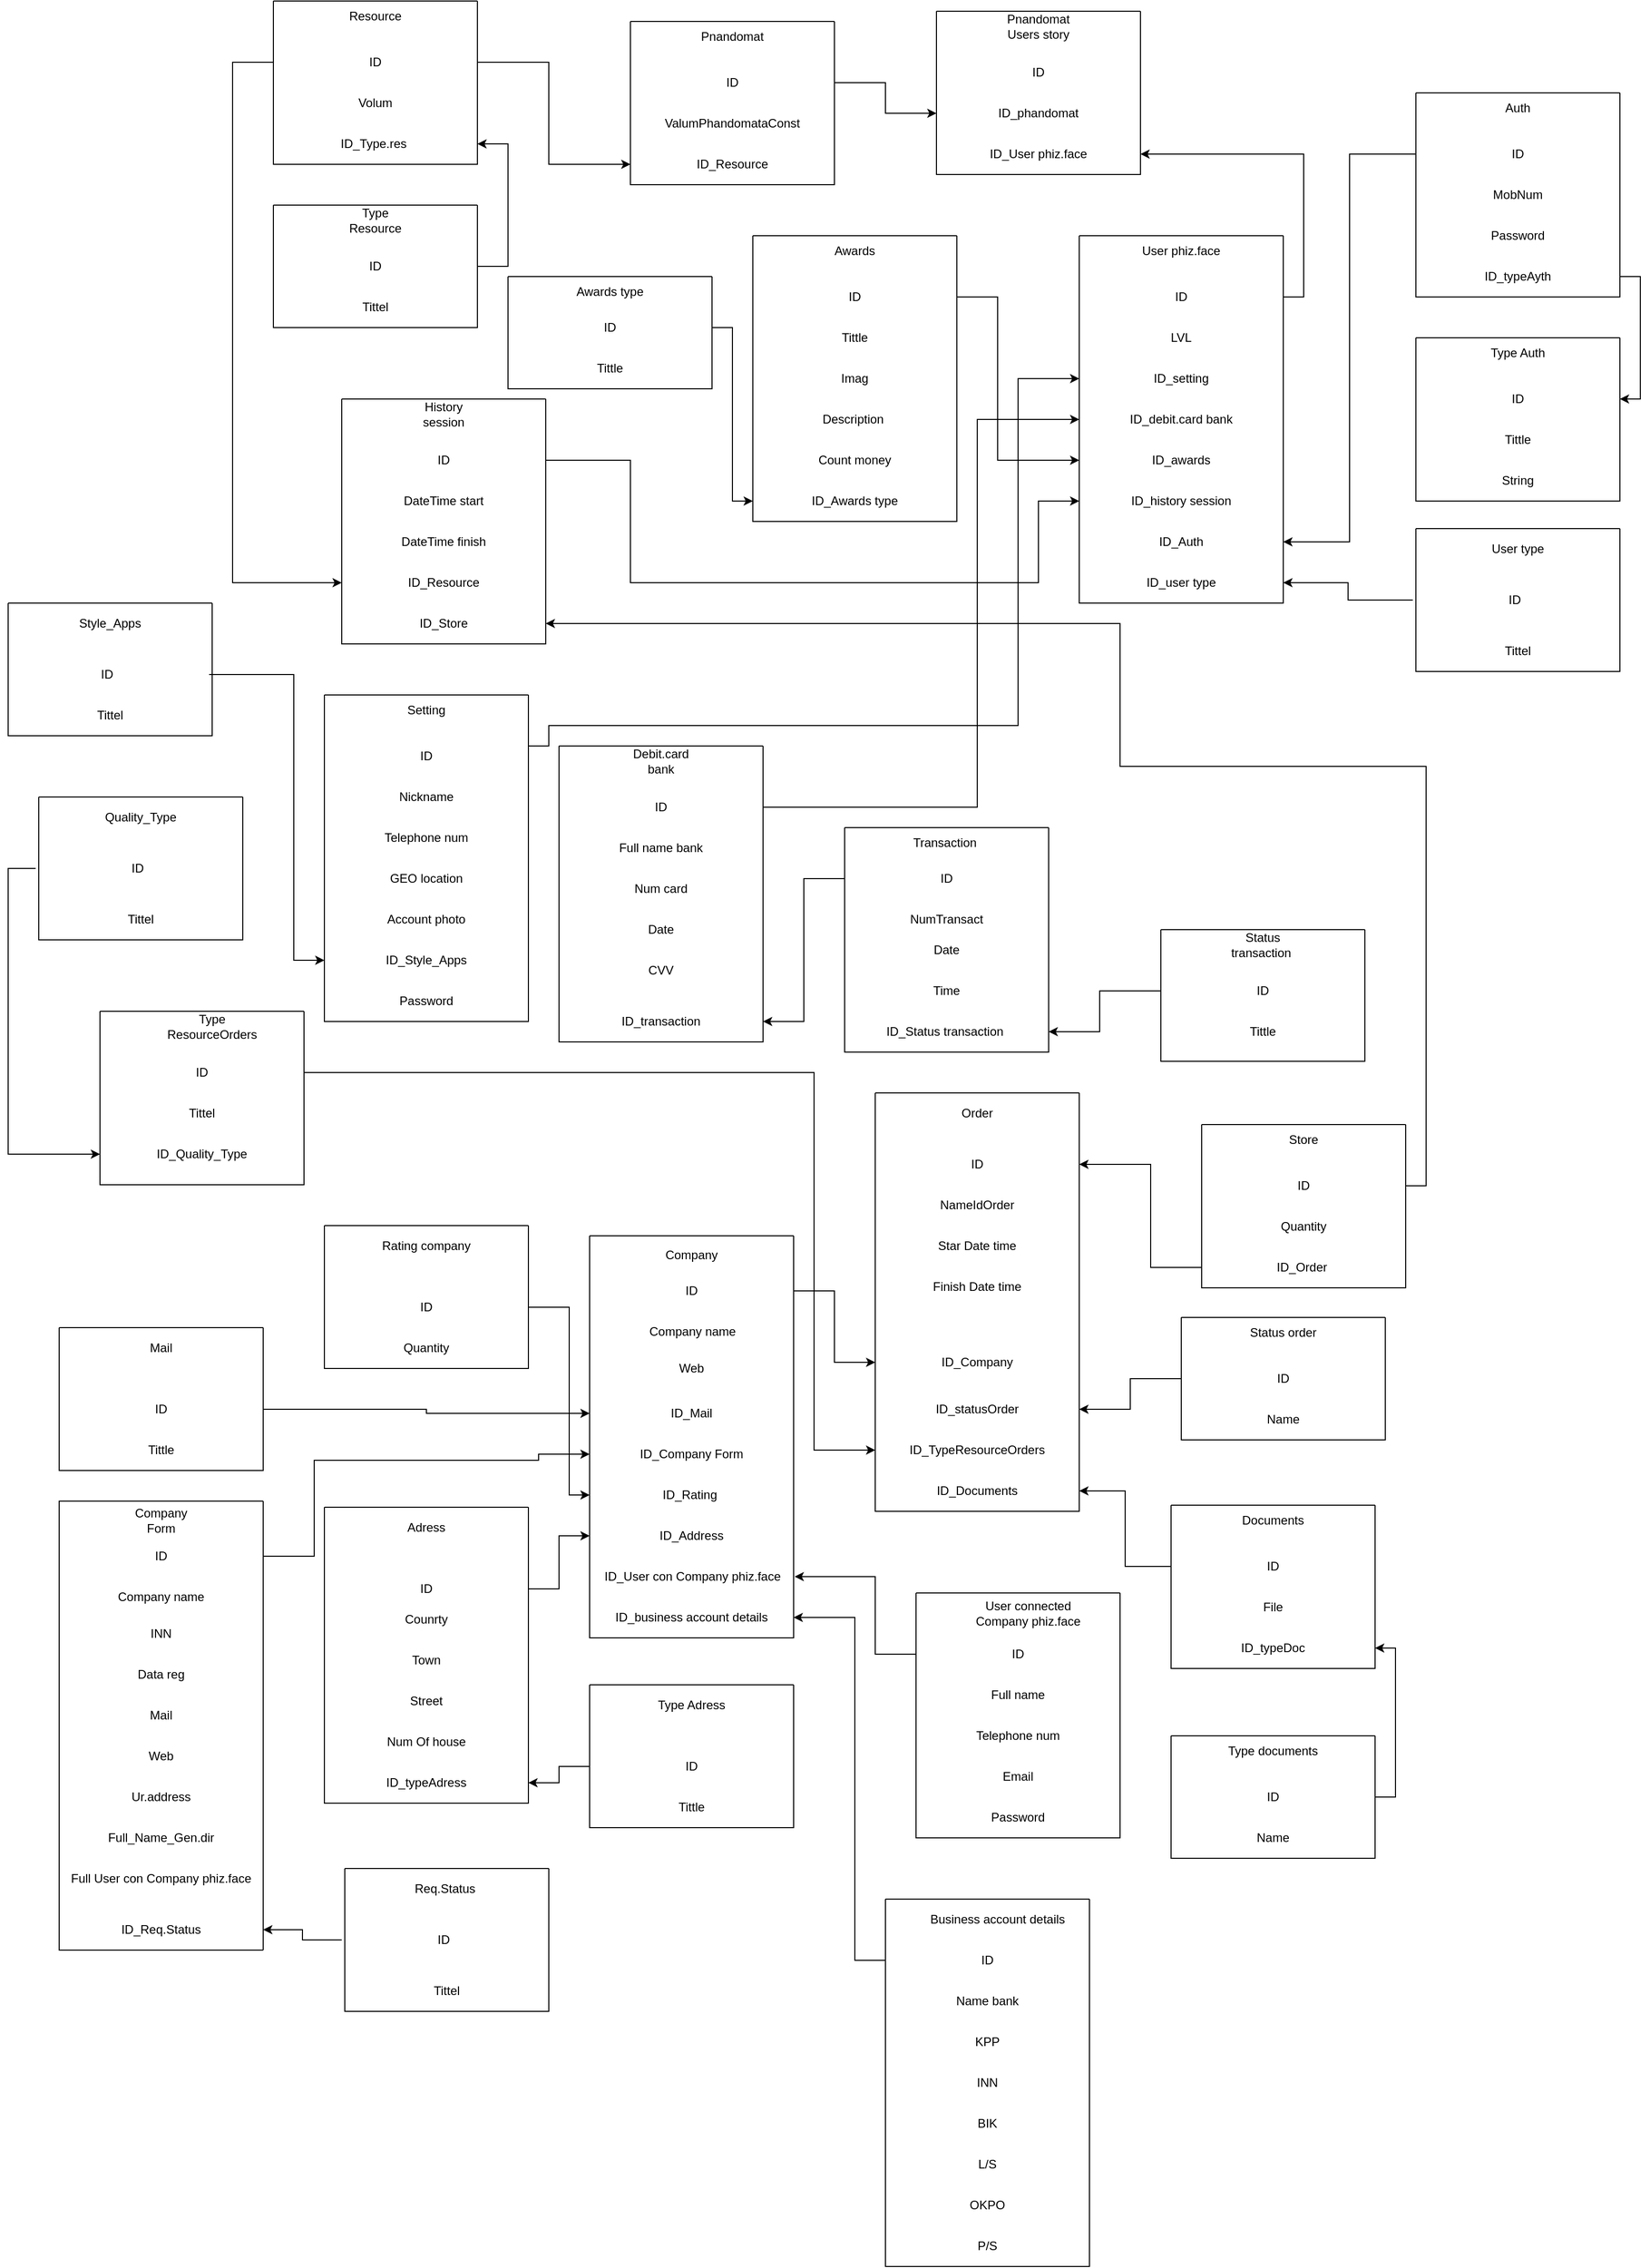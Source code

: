 <mxfile version="24.7.6" pages="2">
  <diagram name="DB Project" id="ey12yU7m-k0KGq1fMk_B">
    <mxGraphModel dx="810" dy="3479" grid="1" gridSize="10" guides="1" tooltips="1" connect="1" arrows="1" fold="1" page="1" pageScale="1" pageWidth="827" pageHeight="1169" math="0" shadow="0">
      <root>
        <mxCell id="0" />
        <mxCell id="1" parent="0" />
        <mxCell id="csLIRg7EKENoaghVLYN3-34" value="" style="swimlane;startSize=0;fillColor=#B9E0A5;strokeColor=default;swimlaneFillColor=none;fillStyle=dots;" parent="1" vertex="1">
          <mxGeometry x="1920" y="-2040" width="200" height="360" as="geometry">
            <mxRectangle x="40" y="200" width="50" height="40" as="alternateBounds" />
          </mxGeometry>
        </mxCell>
        <mxCell id="csLIRg7EKENoaghVLYN3-35" value="User phiz.face" style="text;html=1;align=center;verticalAlign=middle;whiteSpace=wrap;rounded=0;" parent="csLIRg7EKENoaghVLYN3-34" vertex="1">
          <mxGeometry x="60" width="80" height="30" as="geometry" />
        </mxCell>
        <mxCell id="csLIRg7EKENoaghVLYN3-36" value="ID" style="text;html=1;align=center;verticalAlign=middle;whiteSpace=wrap;rounded=0;" parent="csLIRg7EKENoaghVLYN3-34" vertex="1">
          <mxGeometry y="40" width="200" height="40" as="geometry" />
        </mxCell>
        <mxCell id="csLIRg7EKENoaghVLYN3-39" value="ID_debit.card bank" style="text;html=1;align=center;verticalAlign=middle;whiteSpace=wrap;rounded=0;" parent="csLIRg7EKENoaghVLYN3-34" vertex="1">
          <mxGeometry y="160" width="200" height="40" as="geometry" />
        </mxCell>
        <mxCell id="csLIRg7EKENoaghVLYN3-41" value="LVL" style="text;html=1;align=center;verticalAlign=middle;whiteSpace=wrap;rounded=0;" parent="csLIRg7EKENoaghVLYN3-34" vertex="1">
          <mxGeometry y="80" width="200" height="40" as="geometry" />
        </mxCell>
        <mxCell id="csLIRg7EKENoaghVLYN3-74" value="ID_awards" style="text;html=1;align=center;verticalAlign=middle;whiteSpace=wrap;rounded=0;" parent="csLIRg7EKENoaghVLYN3-34" vertex="1">
          <mxGeometry y="200" width="200" height="40" as="geometry" />
        </mxCell>
        <mxCell id="csLIRg7EKENoaghVLYN3-75" value="ID_setting" style="text;html=1;align=center;verticalAlign=middle;whiteSpace=wrap;rounded=0;" parent="csLIRg7EKENoaghVLYN3-34" vertex="1">
          <mxGeometry y="120" width="200" height="40" as="geometry" />
        </mxCell>
        <mxCell id="h2uy1tZPQLhtZi0CYQHW-30" value="ID_history session" style="text;html=1;align=center;verticalAlign=middle;whiteSpace=wrap;rounded=0;" parent="csLIRg7EKENoaghVLYN3-34" vertex="1">
          <mxGeometry y="240" width="200" height="40" as="geometry" />
        </mxCell>
        <mxCell id="8iAgz6GP0BhCK0G63EhW-2" value="ID_Auth" style="text;html=1;align=center;verticalAlign=middle;whiteSpace=wrap;rounded=0;" parent="csLIRg7EKENoaghVLYN3-34" vertex="1">
          <mxGeometry y="280" width="200" height="40" as="geometry" />
        </mxCell>
        <mxCell id="MBNA6LIcdyiV74psL_LO-8" value="ID_user type" style="text;html=1;align=center;verticalAlign=middle;whiteSpace=wrap;rounded=0;" parent="csLIRg7EKENoaghVLYN3-34" vertex="1">
          <mxGeometry y="320" width="200" height="40" as="geometry" />
        </mxCell>
        <mxCell id="csLIRg7EKENoaghVLYN3-58" value="" style="swimlane;startSize=0;" parent="1" vertex="1">
          <mxGeometry x="1600" y="-2040" width="200" height="280" as="geometry">
            <mxRectangle x="40" y="200" width="50" height="40" as="alternateBounds" />
          </mxGeometry>
        </mxCell>
        <mxCell id="csLIRg7EKENoaghVLYN3-59" value="Awards" style="text;html=1;align=center;verticalAlign=middle;whiteSpace=wrap;rounded=0;" parent="csLIRg7EKENoaghVLYN3-58" vertex="1">
          <mxGeometry x="60" width="80" height="30" as="geometry" />
        </mxCell>
        <mxCell id="csLIRg7EKENoaghVLYN3-60" value="ID" style="text;html=1;align=center;verticalAlign=middle;whiteSpace=wrap;rounded=0;" parent="csLIRg7EKENoaghVLYN3-58" vertex="1">
          <mxGeometry y="40" width="200" height="40" as="geometry" />
        </mxCell>
        <mxCell id="csLIRg7EKENoaghVLYN3-61" value="Tittle" style="text;html=1;align=center;verticalAlign=middle;whiteSpace=wrap;rounded=0;" parent="csLIRg7EKENoaghVLYN3-58" vertex="1">
          <mxGeometry y="80" width="200" height="40" as="geometry" />
        </mxCell>
        <mxCell id="h2uy1tZPQLhtZi0CYQHW-51" value="Imag" style="text;html=1;align=center;verticalAlign=middle;whiteSpace=wrap;rounded=0;" parent="csLIRg7EKENoaghVLYN3-58" vertex="1">
          <mxGeometry y="120" width="200" height="40" as="geometry" />
        </mxCell>
        <mxCell id="h2uy1tZPQLhtZi0CYQHW-52" value="Description&amp;nbsp;" style="text;html=1;align=center;verticalAlign=middle;whiteSpace=wrap;rounded=0;" parent="csLIRg7EKENoaghVLYN3-58" vertex="1">
          <mxGeometry y="160" width="200" height="40" as="geometry" />
        </mxCell>
        <mxCell id="h2uy1tZPQLhtZi0CYQHW-55" value="Count money" style="text;html=1;align=center;verticalAlign=middle;whiteSpace=wrap;rounded=0;" parent="csLIRg7EKENoaghVLYN3-58" vertex="1">
          <mxGeometry y="200" width="200" height="40" as="geometry" />
        </mxCell>
        <mxCell id="z-p-9np8aNEtH0MGempq-6" value="ID_Awards type" style="text;html=1;align=center;verticalAlign=middle;whiteSpace=wrap;rounded=0;" parent="csLIRg7EKENoaghVLYN3-58" vertex="1">
          <mxGeometry y="240" width="200" height="40" as="geometry" />
        </mxCell>
        <mxCell id="csLIRg7EKENoaghVLYN3-85" value="" style="swimlane;startSize=0;" parent="1" vertex="1">
          <mxGeometry x="1410" y="-1540" width="200" height="290" as="geometry">
            <mxRectangle x="40" y="200" width="50" height="40" as="alternateBounds" />
          </mxGeometry>
        </mxCell>
        <mxCell id="csLIRg7EKENoaghVLYN3-86" value="Debit.card bank" style="text;html=1;align=center;verticalAlign=middle;whiteSpace=wrap;rounded=0;" parent="csLIRg7EKENoaghVLYN3-85" vertex="1">
          <mxGeometry x="60" width="80" height="30" as="geometry" />
        </mxCell>
        <mxCell id="csLIRg7EKENoaghVLYN3-87" value="ID" style="text;html=1;align=center;verticalAlign=middle;whiteSpace=wrap;rounded=0;" parent="csLIRg7EKENoaghVLYN3-85" vertex="1">
          <mxGeometry y="40" width="200" height="40" as="geometry" />
        </mxCell>
        <mxCell id="csLIRg7EKENoaghVLYN3-88" value="Full name bank" style="text;html=1;align=center;verticalAlign=middle;whiteSpace=wrap;rounded=0;" parent="csLIRg7EKENoaghVLYN3-85" vertex="1">
          <mxGeometry y="80" width="200" height="40" as="geometry" />
        </mxCell>
        <mxCell id="h2uy1tZPQLhtZi0CYQHW-72" value="Num card" style="text;html=1;align=center;verticalAlign=middle;whiteSpace=wrap;rounded=0;" parent="csLIRg7EKENoaghVLYN3-85" vertex="1">
          <mxGeometry y="120" width="200" height="40" as="geometry" />
        </mxCell>
        <mxCell id="h2uy1tZPQLhtZi0CYQHW-74" value="Date" style="text;html=1;align=center;verticalAlign=middle;whiteSpace=wrap;rounded=0;" parent="csLIRg7EKENoaghVLYN3-85" vertex="1">
          <mxGeometry y="160" width="200" height="40" as="geometry" />
        </mxCell>
        <mxCell id="h2uy1tZPQLhtZi0CYQHW-75" value="CVV" style="text;html=1;align=center;verticalAlign=middle;whiteSpace=wrap;rounded=0;" parent="csLIRg7EKENoaghVLYN3-85" vertex="1">
          <mxGeometry y="200" width="200" height="40" as="geometry" />
        </mxCell>
        <mxCell id="opOszz-HnJrdjQZakFIA-20" value="ID_transaction" style="text;html=1;align=center;verticalAlign=middle;whiteSpace=wrap;rounded=0;" parent="csLIRg7EKENoaghVLYN3-85" vertex="1">
          <mxGeometry y="250" width="200" height="40" as="geometry" />
        </mxCell>
        <mxCell id="csLIRg7EKENoaghVLYN3-107" value="" style="swimlane;startSize=0;" parent="1" vertex="1">
          <mxGeometry x="1440" y="-1060" width="200" height="394" as="geometry">
            <mxRectangle x="40" y="200" width="50" height="40" as="alternateBounds" />
          </mxGeometry>
        </mxCell>
        <mxCell id="csLIRg7EKENoaghVLYN3-108" value="Company" style="text;html=1;align=center;verticalAlign=middle;whiteSpace=wrap;rounded=0;" parent="csLIRg7EKENoaghVLYN3-107" vertex="1">
          <mxGeometry x="60" y="4" width="80" height="30" as="geometry" />
        </mxCell>
        <mxCell id="csLIRg7EKENoaghVLYN3-109" value="ID" style="text;html=1;align=center;verticalAlign=middle;whiteSpace=wrap;rounded=0;" parent="csLIRg7EKENoaghVLYN3-107" vertex="1">
          <mxGeometry y="34" width="200" height="40" as="geometry" />
        </mxCell>
        <mxCell id="csLIRg7EKENoaghVLYN3-110" value="Company name" style="text;html=1;align=center;verticalAlign=middle;whiteSpace=wrap;rounded=0;" parent="csLIRg7EKENoaghVLYN3-107" vertex="1">
          <mxGeometry x="1" y="74" width="200" height="40" as="geometry" />
        </mxCell>
        <mxCell id="csLIRg7EKENoaghVLYN3-111" value="ID_Mail" style="text;html=1;align=center;verticalAlign=middle;whiteSpace=wrap;rounded=0;" parent="csLIRg7EKENoaghVLYN3-107" vertex="1">
          <mxGeometry y="154" width="200" height="40" as="geometry" />
        </mxCell>
        <mxCell id="csLIRg7EKENoaghVLYN3-116" value="&lt;div style=&quot;text-align: start;&quot;&gt;&lt;span style=&quot;background-color: initial;&quot;&gt;ID_business account details&lt;/span&gt;&lt;/div&gt;" style="text;html=1;align=center;verticalAlign=middle;whiteSpace=wrap;rounded=0;" parent="csLIRg7EKENoaghVLYN3-107" vertex="1">
          <mxGeometry y="354" width="200" height="40" as="geometry" />
        </mxCell>
        <mxCell id="csLIRg7EKENoaghVLYN3-117" value="ID_User con Company phiz.face" style="text;html=1;align=center;verticalAlign=middle;whiteSpace=wrap;rounded=0;" parent="csLIRg7EKENoaghVLYN3-107" vertex="1">
          <mxGeometry x="1" y="314" width="200" height="40" as="geometry" />
        </mxCell>
        <mxCell id="csLIRg7EKENoaghVLYN3-120" value="ID_Address" style="text;html=1;align=center;verticalAlign=middle;whiteSpace=wrap;rounded=0;" parent="csLIRg7EKENoaghVLYN3-107" vertex="1">
          <mxGeometry y="274" width="200" height="40" as="geometry" />
        </mxCell>
        <mxCell id="b094mv4lrQVxFqOp9tiN-1" value="&lt;div style=&quot;text-align: start;&quot;&gt;&lt;span style=&quot;background-color: initial;&quot;&gt;ID_Rating&amp;nbsp;&lt;/span&gt;&lt;/div&gt;" style="text;html=1;align=center;verticalAlign=middle;whiteSpace=wrap;rounded=0;" parent="csLIRg7EKENoaghVLYN3-107" vertex="1">
          <mxGeometry y="234" width="200" height="40" as="geometry" />
        </mxCell>
        <mxCell id="NR5KIYlSiuEwGmeg9oS_-16" value="ID_Company Form" style="text;html=1;align=center;verticalAlign=middle;whiteSpace=wrap;rounded=0;" parent="csLIRg7EKENoaghVLYN3-107" vertex="1">
          <mxGeometry y="194" width="200" height="40" as="geometry" />
        </mxCell>
        <mxCell id="csLIRg7EKENoaghVLYN3-119" value="Web" style="text;html=1;align=center;verticalAlign=middle;whiteSpace=wrap;rounded=0;" parent="csLIRg7EKENoaghVLYN3-107" vertex="1">
          <mxGeometry y="110" width="200" height="40" as="geometry" />
        </mxCell>
        <mxCell id="csLIRg7EKENoaghVLYN3-125" value="" style="swimlane;startSize=0;" parent="1" vertex="1">
          <mxGeometry x="2010" y="-796" width="200" height="160" as="geometry">
            <mxRectangle x="40" y="200" width="50" height="40" as="alternateBounds" />
          </mxGeometry>
        </mxCell>
        <mxCell id="csLIRg7EKENoaghVLYN3-126" value="Documents" style="text;html=1;align=center;verticalAlign=middle;whiteSpace=wrap;rounded=0;" parent="csLIRg7EKENoaghVLYN3-125" vertex="1">
          <mxGeometry x="60" width="80" height="30" as="geometry" />
        </mxCell>
        <mxCell id="csLIRg7EKENoaghVLYN3-127" value="ID" style="text;html=1;align=center;verticalAlign=middle;whiteSpace=wrap;rounded=0;" parent="csLIRg7EKENoaghVLYN3-125" vertex="1">
          <mxGeometry y="40" width="200" height="40" as="geometry" />
        </mxCell>
        <mxCell id="csLIRg7EKENoaghVLYN3-128" value="File" style="text;html=1;align=center;verticalAlign=middle;whiteSpace=wrap;rounded=0;" parent="csLIRg7EKENoaghVLYN3-125" vertex="1">
          <mxGeometry y="80" width="200" height="40" as="geometry" />
        </mxCell>
        <mxCell id="csLIRg7EKENoaghVLYN3-143" value="ID_typeDoc" style="text;html=1;align=center;verticalAlign=middle;whiteSpace=wrap;rounded=0;" parent="csLIRg7EKENoaghVLYN3-125" vertex="1">
          <mxGeometry y="120" width="200" height="40" as="geometry" />
        </mxCell>
        <mxCell id="csLIRg7EKENoaghVLYN3-135" value="" style="swimlane;startSize=0;" parent="1" vertex="1">
          <mxGeometry x="1720" y="-1200" width="200" height="410" as="geometry">
            <mxRectangle x="40" y="200" width="50" height="40" as="alternateBounds" />
          </mxGeometry>
        </mxCell>
        <mxCell id="csLIRg7EKENoaghVLYN3-137" value="ID" style="text;html=1;align=center;verticalAlign=middle;whiteSpace=wrap;rounded=0;" parent="csLIRg7EKENoaghVLYN3-135" vertex="1">
          <mxGeometry y="50" width="200" height="40" as="geometry" />
        </mxCell>
        <mxCell id="csLIRg7EKENoaghVLYN3-139" value="Star Date time" style="text;html=1;align=center;verticalAlign=middle;whiteSpace=wrap;rounded=0;" parent="csLIRg7EKENoaghVLYN3-135" vertex="1">
          <mxGeometry y="130" width="200" height="40" as="geometry" />
        </mxCell>
        <mxCell id="csLIRg7EKENoaghVLYN3-140" value="Finish Date time" style="text;html=1;align=center;verticalAlign=middle;whiteSpace=wrap;rounded=0;" parent="csLIRg7EKENoaghVLYN3-135" vertex="1">
          <mxGeometry y="170" width="200" height="40" as="geometry" />
        </mxCell>
        <mxCell id="csLIRg7EKENoaghVLYN3-141" value="Order" style="text;html=1;align=center;verticalAlign=middle;whiteSpace=wrap;rounded=0;" parent="csLIRg7EKENoaghVLYN3-135" vertex="1">
          <mxGeometry width="200" height="40" as="geometry" />
        </mxCell>
        <mxCell id="csLIRg7EKENoaghVLYN3-142" value="NameIdOrder" style="text;html=1;align=center;verticalAlign=middle;whiteSpace=wrap;rounded=0;" parent="csLIRg7EKENoaghVLYN3-135" vertex="1">
          <mxGeometry y="90" width="200" height="40" as="geometry" />
        </mxCell>
        <mxCell id="csLIRg7EKENoaghVLYN3-145" value="ID_Company" style="text;html=1;align=center;verticalAlign=middle;whiteSpace=wrap;rounded=0;" parent="csLIRg7EKENoaghVLYN3-135" vertex="1">
          <mxGeometry y="244" width="200" height="40" as="geometry" />
        </mxCell>
        <mxCell id="xRr5vuv_WKvIwvED6xIB-14" value="ID_statusOrder" style="text;html=1;align=center;verticalAlign=middle;whiteSpace=wrap;rounded=0;" parent="csLIRg7EKENoaghVLYN3-135" vertex="1">
          <mxGeometry y="290" width="200" height="40" as="geometry" />
        </mxCell>
        <mxCell id="csLIRg7EKENoaghVLYN3-144" value="ID_Documents" style="text;html=1;align=center;verticalAlign=middle;whiteSpace=wrap;rounded=0;" parent="csLIRg7EKENoaghVLYN3-135" vertex="1">
          <mxGeometry y="370" width="200" height="40" as="geometry" />
        </mxCell>
        <mxCell id="tyz_u_CxFQXvNKMrJdVT-25" value="ID_TypeResourceOrders" style="text;html=1;align=center;verticalAlign=middle;whiteSpace=wrap;rounded=0;" parent="csLIRg7EKENoaghVLYN3-135" vertex="1">
          <mxGeometry y="330" width="200" height="40" as="geometry" />
        </mxCell>
        <mxCell id="csLIRg7EKENoaghVLYN3-148" value="" style="swimlane;startSize=0;" parent="1" vertex="1">
          <mxGeometry x="1760" y="-710" width="200" height="240" as="geometry">
            <mxRectangle x="40" y="200" width="50" height="40" as="alternateBounds" />
          </mxGeometry>
        </mxCell>
        <mxCell id="csLIRg7EKENoaghVLYN3-149" value="User connected Company phiz.face" style="text;html=1;align=center;verticalAlign=middle;whiteSpace=wrap;rounded=0;" parent="csLIRg7EKENoaghVLYN3-148" vertex="1">
          <mxGeometry x="40" width="140" height="40" as="geometry" />
        </mxCell>
        <mxCell id="csLIRg7EKENoaghVLYN3-150" value="ID" style="text;html=1;align=center;verticalAlign=middle;whiteSpace=wrap;rounded=0;" parent="csLIRg7EKENoaghVLYN3-148" vertex="1">
          <mxGeometry y="40" width="200" height="40" as="geometry" />
        </mxCell>
        <mxCell id="csLIRg7EKENoaghVLYN3-152" value="Telephone num" style="text;html=1;align=center;verticalAlign=middle;whiteSpace=wrap;rounded=0;" parent="csLIRg7EKENoaghVLYN3-148" vertex="1">
          <mxGeometry y="120" width="200" height="40" as="geometry" />
        </mxCell>
        <mxCell id="csLIRg7EKENoaghVLYN3-155" value="Full name" style="text;html=1;align=center;verticalAlign=middle;whiteSpace=wrap;rounded=0;" parent="csLIRg7EKENoaghVLYN3-148" vertex="1">
          <mxGeometry y="80" width="200" height="40" as="geometry" />
        </mxCell>
        <mxCell id="ru_o6e3Y8pDWjpEOkh-R-31" value="Email" style="text;html=1;align=center;verticalAlign=middle;whiteSpace=wrap;rounded=0;" parent="csLIRg7EKENoaghVLYN3-148" vertex="1">
          <mxGeometry y="160" width="200" height="40" as="geometry" />
        </mxCell>
        <mxCell id="ru_o6e3Y8pDWjpEOkh-R-32" value="Password" style="text;html=1;align=center;verticalAlign=middle;whiteSpace=wrap;rounded=0;" parent="csLIRg7EKENoaghVLYN3-148" vertex="1">
          <mxGeometry y="200" width="200" height="40" as="geometry" />
        </mxCell>
        <mxCell id="csLIRg7EKENoaghVLYN3-165" value="" style="swimlane;startSize=0;" parent="1" vertex="1">
          <mxGeometry x="1480" y="-2250" width="200" height="160" as="geometry">
            <mxRectangle x="40" y="200" width="50" height="40" as="alternateBounds" />
          </mxGeometry>
        </mxCell>
        <mxCell id="csLIRg7EKENoaghVLYN3-166" value="Pnandomat" style="text;html=1;align=center;verticalAlign=middle;whiteSpace=wrap;rounded=0;" parent="csLIRg7EKENoaghVLYN3-165" vertex="1">
          <mxGeometry x="60" width="80" height="30" as="geometry" />
        </mxCell>
        <mxCell id="csLIRg7EKENoaghVLYN3-167" value="ID" style="text;html=1;align=center;verticalAlign=middle;whiteSpace=wrap;rounded=0;" parent="csLIRg7EKENoaghVLYN3-165" vertex="1">
          <mxGeometry y="40" width="200" height="40" as="geometry" />
        </mxCell>
        <mxCell id="h2uy1tZPQLhtZi0CYQHW-5" value="ID_Resource" style="text;html=1;align=center;verticalAlign=middle;whiteSpace=wrap;rounded=0;" parent="csLIRg7EKENoaghVLYN3-165" vertex="1">
          <mxGeometry y="120" width="200" height="40" as="geometry" />
        </mxCell>
        <mxCell id="AszL2Cz35tuWE-fF-ffO-5" value="ValumPhandomataConst" style="text;html=1;align=center;verticalAlign=middle;whiteSpace=wrap;rounded=0;" parent="csLIRg7EKENoaghVLYN3-165" vertex="1">
          <mxGeometry y="80" width="200" height="40" as="geometry" />
        </mxCell>
        <mxCell id="h2uy1tZPQLhtZi0CYQHW-12" value="" style="swimlane;startSize=0;" parent="1" vertex="1">
          <mxGeometry x="1130" y="-2270" width="200" height="160" as="geometry">
            <mxRectangle x="40" y="200" width="50" height="40" as="alternateBounds" />
          </mxGeometry>
        </mxCell>
        <mxCell id="h2uy1tZPQLhtZi0CYQHW-13" value="Resource" style="text;html=1;align=center;verticalAlign=middle;whiteSpace=wrap;rounded=0;" parent="h2uy1tZPQLhtZi0CYQHW-12" vertex="1">
          <mxGeometry x="60" width="80" height="30" as="geometry" />
        </mxCell>
        <mxCell id="h2uy1tZPQLhtZi0CYQHW-14" value="ID" style="text;html=1;align=center;verticalAlign=middle;whiteSpace=wrap;rounded=0;" parent="h2uy1tZPQLhtZi0CYQHW-12" vertex="1">
          <mxGeometry y="40" width="200" height="40" as="geometry" />
        </mxCell>
        <mxCell id="h2uy1tZPQLhtZi0CYQHW-19" value="Volum" style="text;html=1;align=center;verticalAlign=middle;whiteSpace=wrap;rounded=0;" parent="h2uy1tZPQLhtZi0CYQHW-12" vertex="1">
          <mxGeometry y="80" width="200" height="40" as="geometry" />
        </mxCell>
        <mxCell id="h2uy1tZPQLhtZi0CYQHW-28" value="ID_Type.res&amp;nbsp;" style="text;html=1;align=center;verticalAlign=middle;whiteSpace=wrap;rounded=0;" parent="h2uy1tZPQLhtZi0CYQHW-12" vertex="1">
          <mxGeometry y="120" width="200" height="40" as="geometry" />
        </mxCell>
        <mxCell id="h2uy1tZPQLhtZi0CYQHW-20" value="" style="swimlane;startSize=0;" parent="1" vertex="1">
          <mxGeometry x="1130" y="-2070" width="200" height="120" as="geometry">
            <mxRectangle x="40" y="200" width="50" height="40" as="alternateBounds" />
          </mxGeometry>
        </mxCell>
        <mxCell id="h2uy1tZPQLhtZi0CYQHW-21" value="Type Resource" style="text;html=1;align=center;verticalAlign=middle;whiteSpace=wrap;rounded=0;" parent="h2uy1tZPQLhtZi0CYQHW-20" vertex="1">
          <mxGeometry x="60" width="80" height="30" as="geometry" />
        </mxCell>
        <mxCell id="h2uy1tZPQLhtZi0CYQHW-22" value="ID" style="text;html=1;align=center;verticalAlign=middle;whiteSpace=wrap;rounded=0;" parent="h2uy1tZPQLhtZi0CYQHW-20" vertex="1">
          <mxGeometry y="40" width="200" height="40" as="geometry" />
        </mxCell>
        <mxCell id="h2uy1tZPQLhtZi0CYQHW-25" value="Tittel" style="text;html=1;align=center;verticalAlign=middle;whiteSpace=wrap;rounded=0;" parent="h2uy1tZPQLhtZi0CYQHW-20" vertex="1">
          <mxGeometry y="80" width="200" height="40" as="geometry" />
        </mxCell>
        <mxCell id="h2uy1tZPQLhtZi0CYQHW-37" value="" style="swimlane;startSize=0;" parent="1" vertex="1">
          <mxGeometry x="1197" y="-1880" width="200" height="240" as="geometry">
            <mxRectangle x="40" y="200" width="50" height="40" as="alternateBounds" />
          </mxGeometry>
        </mxCell>
        <mxCell id="h2uy1tZPQLhtZi0CYQHW-38" value="History session" style="text;html=1;align=center;verticalAlign=middle;whiteSpace=wrap;rounded=0;" parent="h2uy1tZPQLhtZi0CYQHW-37" vertex="1">
          <mxGeometry x="60" width="80" height="30" as="geometry" />
        </mxCell>
        <mxCell id="h2uy1tZPQLhtZi0CYQHW-39" value="ID" style="text;html=1;align=center;verticalAlign=middle;whiteSpace=wrap;rounded=0;" parent="h2uy1tZPQLhtZi0CYQHW-37" vertex="1">
          <mxGeometry y="40" width="200" height="40" as="geometry" />
        </mxCell>
        <mxCell id="h2uy1tZPQLhtZi0CYQHW-43" value="ID_Resource" style="text;html=1;align=center;verticalAlign=middle;whiteSpace=wrap;rounded=0;" parent="h2uy1tZPQLhtZi0CYQHW-37" vertex="1">
          <mxGeometry y="160" width="200" height="40" as="geometry" />
        </mxCell>
        <mxCell id="h2uy1tZPQLhtZi0CYQHW-58" value="DateTime start" style="text;html=1;align=center;verticalAlign=middle;whiteSpace=wrap;rounded=0;" parent="h2uy1tZPQLhtZi0CYQHW-37" vertex="1">
          <mxGeometry y="80" width="200" height="40" as="geometry" />
        </mxCell>
        <mxCell id="h2uy1tZPQLhtZi0CYQHW-59" value="DateTime finish" style="text;html=1;align=center;verticalAlign=middle;whiteSpace=wrap;rounded=0;" parent="h2uy1tZPQLhtZi0CYQHW-37" vertex="1">
          <mxGeometry y="120" width="200" height="40" as="geometry" />
        </mxCell>
        <mxCell id="AszL2Cz35tuWE-fF-ffO-12" value="ID_Store" style="text;html=1;align=center;verticalAlign=middle;whiteSpace=wrap;rounded=0;" parent="h2uy1tZPQLhtZi0CYQHW-37" vertex="1">
          <mxGeometry y="200" width="200" height="40" as="geometry" />
        </mxCell>
        <mxCell id="h2uy1tZPQLhtZi0CYQHW-46" style="edgeStyle=orthogonalEdgeStyle;rounded=0;orthogonalLoop=1;jettySize=auto;html=1;entryX=1;entryY=0.5;entryDx=0;entryDy=0;exitX=1;exitY=0.5;exitDx=0;exitDy=0;" parent="1" source="h2uy1tZPQLhtZi0CYQHW-22" target="h2uy1tZPQLhtZi0CYQHW-28" edge="1">
          <mxGeometry relative="1" as="geometry">
            <Array as="points">
              <mxPoint x="1360" y="-2010" />
              <mxPoint x="1360" y="-2130" />
            </Array>
          </mxGeometry>
        </mxCell>
        <mxCell id="h2uy1tZPQLhtZi0CYQHW-48" style="edgeStyle=orthogonalEdgeStyle;rounded=0;orthogonalLoop=1;jettySize=auto;html=1;exitX=1;exitY=0.5;exitDx=0;exitDy=0;entryX=0;entryY=0.5;entryDx=0;entryDy=0;" parent="1" source="h2uy1tZPQLhtZi0CYQHW-14" target="h2uy1tZPQLhtZi0CYQHW-5" edge="1">
          <mxGeometry relative="1" as="geometry">
            <Array as="points">
              <mxPoint x="1400" y="-2210" />
              <mxPoint x="1400" y="-2110" />
            </Array>
          </mxGeometry>
        </mxCell>
        <mxCell id="h2uy1tZPQLhtZi0CYQHW-57" style="edgeStyle=orthogonalEdgeStyle;rounded=0;orthogonalLoop=1;jettySize=auto;html=1;entryX=0;entryY=0.5;entryDx=0;entryDy=0;exitX=1;exitY=0.5;exitDx=0;exitDy=0;" parent="1" source="csLIRg7EKENoaghVLYN3-60" target="csLIRg7EKENoaghVLYN3-74" edge="1">
          <mxGeometry relative="1" as="geometry">
            <Array as="points">
              <mxPoint x="1840" y="-1980" />
              <mxPoint x="1840" y="-1820" />
            </Array>
          </mxGeometry>
        </mxCell>
        <mxCell id="h2uy1tZPQLhtZi0CYQHW-61" style="edgeStyle=orthogonalEdgeStyle;rounded=0;orthogonalLoop=1;jettySize=auto;html=1;entryX=0;entryY=0.5;entryDx=0;entryDy=0;" parent="1" source="h2uy1tZPQLhtZi0CYQHW-39" target="h2uy1tZPQLhtZi0CYQHW-30" edge="1">
          <mxGeometry relative="1" as="geometry">
            <Array as="points">
              <mxPoint x="1480" y="-1820" />
              <mxPoint x="1480" y="-1700" />
              <mxPoint x="1880" y="-1700" />
              <mxPoint x="1880" y="-1780" />
            </Array>
          </mxGeometry>
        </mxCell>
        <mxCell id="h2uy1tZPQLhtZi0CYQHW-63" style="edgeStyle=orthogonalEdgeStyle;rounded=0;orthogonalLoop=1;jettySize=auto;html=1;" parent="1" source="h2uy1tZPQLhtZi0CYQHW-14" target="h2uy1tZPQLhtZi0CYQHW-43" edge="1">
          <mxGeometry relative="1" as="geometry">
            <Array as="points">
              <mxPoint x="1090" y="-2210" />
              <mxPoint x="1090" y="-1700" />
            </Array>
          </mxGeometry>
        </mxCell>
        <mxCell id="h2uy1tZPQLhtZi0CYQHW-64" value="" style="swimlane;startSize=0;" parent="1" vertex="1">
          <mxGeometry x="1180" y="-1590" width="200" height="320" as="geometry">
            <mxRectangle x="40" y="200" width="50" height="40" as="alternateBounds" />
          </mxGeometry>
        </mxCell>
        <mxCell id="h2uy1tZPQLhtZi0CYQHW-65" value="Setting" style="text;html=1;align=center;verticalAlign=middle;whiteSpace=wrap;rounded=0;" parent="h2uy1tZPQLhtZi0CYQHW-64" vertex="1">
          <mxGeometry x="60" width="80" height="30" as="geometry" />
        </mxCell>
        <mxCell id="h2uy1tZPQLhtZi0CYQHW-66" value="ID" style="text;html=1;align=center;verticalAlign=middle;whiteSpace=wrap;rounded=0;" parent="h2uy1tZPQLhtZi0CYQHW-64" vertex="1">
          <mxGeometry y="40" width="200" height="40" as="geometry" />
        </mxCell>
        <mxCell id="h2uy1tZPQLhtZi0CYQHW-67" value="Nickname" style="text;html=1;align=center;verticalAlign=middle;whiteSpace=wrap;rounded=0;" parent="h2uy1tZPQLhtZi0CYQHW-64" vertex="1">
          <mxGeometry y="80" width="200" height="40" as="geometry" />
        </mxCell>
        <mxCell id="h2uy1tZPQLhtZi0CYQHW-68" value="Telephone num" style="text;html=1;align=center;verticalAlign=middle;whiteSpace=wrap;rounded=0;" parent="h2uy1tZPQLhtZi0CYQHW-64" vertex="1">
          <mxGeometry y="120" width="200" height="40" as="geometry" />
        </mxCell>
        <mxCell id="h2uy1tZPQLhtZi0CYQHW-78" value="GEO location" style="text;html=1;align=center;verticalAlign=middle;whiteSpace=wrap;rounded=0;" parent="h2uy1tZPQLhtZi0CYQHW-64" vertex="1">
          <mxGeometry y="160" width="200" height="40" as="geometry" />
        </mxCell>
        <mxCell id="h2uy1tZPQLhtZi0CYQHW-79" value="Account photo" style="text;html=1;align=center;verticalAlign=middle;whiteSpace=wrap;rounded=0;" parent="h2uy1tZPQLhtZi0CYQHW-64" vertex="1">
          <mxGeometry y="200" width="200" height="40" as="geometry" />
        </mxCell>
        <mxCell id="h2uy1tZPQLhtZi0CYQHW-81" value="ID_Style_Apps" style="text;html=1;align=center;verticalAlign=middle;whiteSpace=wrap;rounded=0;" parent="h2uy1tZPQLhtZi0CYQHW-64" vertex="1">
          <mxGeometry y="240" width="200" height="40" as="geometry" />
        </mxCell>
        <mxCell id="ru_o6e3Y8pDWjpEOkh-R-34" value="Password" style="text;html=1;align=center;verticalAlign=middle;whiteSpace=wrap;rounded=0;" parent="h2uy1tZPQLhtZi0CYQHW-64" vertex="1">
          <mxGeometry y="280" width="200" height="40" as="geometry" />
        </mxCell>
        <mxCell id="h2uy1tZPQLhtZi0CYQHW-76" style="edgeStyle=orthogonalEdgeStyle;rounded=0;orthogonalLoop=1;jettySize=auto;html=1;entryX=0;entryY=0.5;entryDx=0;entryDy=0;" parent="1" source="csLIRg7EKENoaghVLYN3-87" target="csLIRg7EKENoaghVLYN3-39" edge="1">
          <mxGeometry relative="1" as="geometry">
            <Array as="points">
              <mxPoint x="1820" y="-1480" />
              <mxPoint x="1820" y="-1860" />
            </Array>
          </mxGeometry>
        </mxCell>
        <mxCell id="h2uy1tZPQLhtZi0CYQHW-82" style="edgeStyle=orthogonalEdgeStyle;rounded=0;orthogonalLoop=1;jettySize=auto;html=1;entryX=0;entryY=0.5;entryDx=0;entryDy=0;exitX=1;exitY=0.25;exitDx=0;exitDy=0;" parent="1" source="h2uy1tZPQLhtZi0CYQHW-66" target="csLIRg7EKENoaghVLYN3-75" edge="1">
          <mxGeometry relative="1" as="geometry">
            <mxPoint x="1770" y="-1369.971" as="sourcePoint" />
            <mxPoint x="1810" y="-1850" as="targetPoint" />
            <Array as="points">
              <mxPoint x="1400" y="-1540" />
              <mxPoint x="1400" y="-1560" />
              <mxPoint x="1860" y="-1560" />
              <mxPoint x="1860" y="-1900" />
            </Array>
          </mxGeometry>
        </mxCell>
        <mxCell id="b094mv4lrQVxFqOp9tiN-2" value="" style="swimlane;startSize=0;" parent="1" vertex="1">
          <mxGeometry x="1180" y="-1070" width="200" height="140" as="geometry">
            <mxRectangle x="40" y="200" width="50" height="40" as="alternateBounds" />
          </mxGeometry>
        </mxCell>
        <mxCell id="b094mv4lrQVxFqOp9tiN-3" value="ID" style="text;html=1;align=center;verticalAlign=middle;whiteSpace=wrap;rounded=0;" parent="b094mv4lrQVxFqOp9tiN-2" vertex="1">
          <mxGeometry y="60" width="200" height="40" as="geometry" />
        </mxCell>
        <mxCell id="b094mv4lrQVxFqOp9tiN-6" value="Rating company" style="text;html=1;align=center;verticalAlign=middle;whiteSpace=wrap;rounded=0;" parent="b094mv4lrQVxFqOp9tiN-2" vertex="1">
          <mxGeometry width="200" height="40" as="geometry" />
        </mxCell>
        <mxCell id="ru_o6e3Y8pDWjpEOkh-R-3" value="Quantity" style="text;html=1;align=center;verticalAlign=middle;whiteSpace=wrap;rounded=0;" parent="b094mv4lrQVxFqOp9tiN-2" vertex="1">
          <mxGeometry y="100" width="200" height="40" as="geometry" />
        </mxCell>
        <mxCell id="ru_o6e3Y8pDWjpEOkh-R-24" value="" style="swimlane;startSize=0;" parent="1" vertex="1">
          <mxGeometry x="2010" y="-570" width="200" height="120" as="geometry">
            <mxRectangle x="40" y="200" width="50" height="40" as="alternateBounds" />
          </mxGeometry>
        </mxCell>
        <mxCell id="ru_o6e3Y8pDWjpEOkh-R-25" value="Type documents" style="text;html=1;align=center;verticalAlign=middle;whiteSpace=wrap;rounded=0;" parent="ru_o6e3Y8pDWjpEOkh-R-24" vertex="1">
          <mxGeometry x="50" width="100" height="30" as="geometry" />
        </mxCell>
        <mxCell id="ru_o6e3Y8pDWjpEOkh-R-26" value="ID" style="text;html=1;align=center;verticalAlign=middle;whiteSpace=wrap;rounded=0;" parent="ru_o6e3Y8pDWjpEOkh-R-24" vertex="1">
          <mxGeometry y="40" width="200" height="40" as="geometry" />
        </mxCell>
        <mxCell id="ru_o6e3Y8pDWjpEOkh-R-27" value="Name" style="text;html=1;align=center;verticalAlign=middle;whiteSpace=wrap;rounded=0;" parent="ru_o6e3Y8pDWjpEOkh-R-24" vertex="1">
          <mxGeometry y="80" width="200" height="40" as="geometry" />
        </mxCell>
        <mxCell id="xRr5vuv_WKvIwvED6xIB-1" value="" style="swimlane;startSize=0;" parent="1" vertex="1">
          <mxGeometry x="1730" y="-410" width="200" height="360" as="geometry">
            <mxRectangle x="40" y="200" width="50" height="40" as="alternateBounds" />
          </mxGeometry>
        </mxCell>
        <mxCell id="xRr5vuv_WKvIwvED6xIB-2" value="&lt;span style=&quot;text-align: start;&quot;&gt;Business account details&lt;/span&gt;" style="text;html=1;align=center;verticalAlign=middle;whiteSpace=wrap;rounded=0;" parent="xRr5vuv_WKvIwvED6xIB-1" vertex="1">
          <mxGeometry x="40" width="140" height="40" as="geometry" />
        </mxCell>
        <mxCell id="xRr5vuv_WKvIwvED6xIB-3" value="ID" style="text;html=1;align=center;verticalAlign=middle;whiteSpace=wrap;rounded=0;" parent="xRr5vuv_WKvIwvED6xIB-1" vertex="1">
          <mxGeometry y="40" width="200" height="40" as="geometry" />
        </mxCell>
        <mxCell id="xRr5vuv_WKvIwvED6xIB-4" value="KPP" style="text;html=1;align=center;verticalAlign=middle;whiteSpace=wrap;rounded=0;" parent="xRr5vuv_WKvIwvED6xIB-1" vertex="1">
          <mxGeometry y="120" width="200" height="40" as="geometry" />
        </mxCell>
        <mxCell id="xRr5vuv_WKvIwvED6xIB-5" value="P/S" style="text;html=1;align=center;verticalAlign=middle;whiteSpace=wrap;rounded=0;" parent="xRr5vuv_WKvIwvED6xIB-1" vertex="1">
          <mxGeometry y="320" width="200" height="40" as="geometry" />
        </mxCell>
        <mxCell id="xRr5vuv_WKvIwvED6xIB-7" value="Name bank" style="text;html=1;align=center;verticalAlign=middle;whiteSpace=wrap;rounded=0;" parent="xRr5vuv_WKvIwvED6xIB-1" vertex="1">
          <mxGeometry y="80" width="200" height="40" as="geometry" />
        </mxCell>
        <mxCell id="xRr5vuv_WKvIwvED6xIB-8" value="OKPO" style="text;html=1;align=center;verticalAlign=middle;whiteSpace=wrap;rounded=0;" parent="xRr5vuv_WKvIwvED6xIB-1" vertex="1">
          <mxGeometry y="280" width="200" height="40" as="geometry" />
        </mxCell>
        <mxCell id="xRr5vuv_WKvIwvED6xIB-9" value="L/S" style="text;html=1;align=center;verticalAlign=middle;whiteSpace=wrap;rounded=0;" parent="xRr5vuv_WKvIwvED6xIB-1" vertex="1">
          <mxGeometry y="240" width="200" height="40" as="geometry" />
        </mxCell>
        <mxCell id="xRr5vuv_WKvIwvED6xIB-10" value="INN" style="text;html=1;align=center;verticalAlign=middle;whiteSpace=wrap;rounded=0;" parent="xRr5vuv_WKvIwvED6xIB-1" vertex="1">
          <mxGeometry y="160" width="200" height="40" as="geometry" />
        </mxCell>
        <mxCell id="xRr5vuv_WKvIwvED6xIB-11" value="BIK" style="text;html=1;align=center;verticalAlign=middle;whiteSpace=wrap;rounded=0;" parent="xRr5vuv_WKvIwvED6xIB-1" vertex="1">
          <mxGeometry y="200" width="200" height="40" as="geometry" />
        </mxCell>
        <mxCell id="xRr5vuv_WKvIwvED6xIB-13" style="edgeStyle=orthogonalEdgeStyle;rounded=0;orthogonalLoop=1;jettySize=auto;html=1;exitX=0;exitY=0.5;exitDx=0;exitDy=0;entryX=1;entryY=0.5;entryDx=0;entryDy=0;" parent="1" source="xRr5vuv_WKvIwvED6xIB-3" target="csLIRg7EKENoaghVLYN3-116" edge="1">
          <mxGeometry relative="1" as="geometry">
            <Array as="points">
              <mxPoint x="1700" y="-350" />
              <mxPoint x="1700" y="-686" />
            </Array>
          </mxGeometry>
        </mxCell>
        <mxCell id="xRr5vuv_WKvIwvED6xIB-15" value="" style="swimlane;startSize=0;" parent="1" vertex="1">
          <mxGeometry x="2020" y="-980" width="200" height="120" as="geometry">
            <mxRectangle x="40" y="200" width="50" height="40" as="alternateBounds" />
          </mxGeometry>
        </mxCell>
        <mxCell id="xRr5vuv_WKvIwvED6xIB-16" value="Status order" style="text;html=1;align=center;verticalAlign=middle;whiteSpace=wrap;rounded=0;" parent="xRr5vuv_WKvIwvED6xIB-15" vertex="1">
          <mxGeometry x="50" width="100" height="30" as="geometry" />
        </mxCell>
        <mxCell id="xRr5vuv_WKvIwvED6xIB-17" value="ID" style="text;html=1;align=center;verticalAlign=middle;whiteSpace=wrap;rounded=0;" parent="xRr5vuv_WKvIwvED6xIB-15" vertex="1">
          <mxGeometry y="40" width="200" height="40" as="geometry" />
        </mxCell>
        <mxCell id="xRr5vuv_WKvIwvED6xIB-18" value="Name" style="text;html=1;align=center;verticalAlign=middle;whiteSpace=wrap;rounded=0;" parent="xRr5vuv_WKvIwvED6xIB-15" vertex="1">
          <mxGeometry y="80" width="200" height="40" as="geometry" />
        </mxCell>
        <mxCell id="tyz_u_CxFQXvNKMrJdVT-3" style="edgeStyle=orthogonalEdgeStyle;rounded=0;orthogonalLoop=1;jettySize=auto;html=1;entryX=0;entryY=0.5;entryDx=0;entryDy=0;" parent="1" source="b094mv4lrQVxFqOp9tiN-3" target="b094mv4lrQVxFqOp9tiN-1" edge="1">
          <mxGeometry relative="1" as="geometry">
            <Array as="points">
              <mxPoint x="1420" y="-990" />
              <mxPoint x="1420" y="-806" />
            </Array>
          </mxGeometry>
        </mxCell>
        <mxCell id="tyz_u_CxFQXvNKMrJdVT-4" value="" style="swimlane;startSize=0;" parent="1" vertex="1">
          <mxGeometry x="2040" y="-1169" width="200" height="160" as="geometry">
            <mxRectangle x="40" y="200" width="50" height="40" as="alternateBounds" />
          </mxGeometry>
        </mxCell>
        <mxCell id="tyz_u_CxFQXvNKMrJdVT-5" value="Store" style="text;html=1;align=center;verticalAlign=middle;whiteSpace=wrap;rounded=0;" parent="tyz_u_CxFQXvNKMrJdVT-4" vertex="1">
          <mxGeometry x="60" width="80" height="30" as="geometry" />
        </mxCell>
        <mxCell id="tyz_u_CxFQXvNKMrJdVT-6" value="ID" style="text;html=1;align=center;verticalAlign=middle;whiteSpace=wrap;rounded=0;" parent="tyz_u_CxFQXvNKMrJdVT-4" vertex="1">
          <mxGeometry y="40" width="200" height="40" as="geometry" />
        </mxCell>
        <mxCell id="tyz_u_CxFQXvNKMrJdVT-13" value="ID_Order&amp;nbsp;" style="text;html=1;align=center;verticalAlign=middle;whiteSpace=wrap;rounded=0;" parent="tyz_u_CxFQXvNKMrJdVT-4" vertex="1">
          <mxGeometry y="120" width="200" height="40" as="geometry" />
        </mxCell>
        <mxCell id="tyz_u_CxFQXvNKMrJdVT-17" value="&lt;span style=&quot;color: rgba(0, 0, 0, 0); font-family: monospace; font-size: 0px; text-align: start; text-wrap: nowrap;&quot;&gt;%3CmxGraphModel%3E%3Croot%3E%3CmxCell%20id%3D%220%22%2F%3E%3CmxCell%20id%3D%221%22%20parent%3D%220%22%2F%3E%3CmxCell%20id%3D%222%22%20value%3D%22Quantity%22%20style%3D%22text%3Bhtml%3D1%3Balign%3Dcenter%3BverticalAlign%3Dmiddle%3BwhiteSpace%3Dwrap%3Brounded%3D0%3B%22%20vertex%3D%221%22%20parent%3D%221%22%3E%3CmxGeometry%20x%3D%22550%22%20y%3D%22-1020%22%20width%3D%22200%22%20height%3D%2240%22%20as%3D%22geometry%22%2F%3E%3C%2FmxCell%3E%3C%2Froot%3E%3C%2FmxGraphModel%3E&lt;/span&gt;" style="text;html=1;align=center;verticalAlign=middle;whiteSpace=wrap;rounded=0;" parent="tyz_u_CxFQXvNKMrJdVT-4" vertex="1">
          <mxGeometry y="90" width="200" height="40" as="geometry" />
        </mxCell>
        <mxCell id="tyz_u_CxFQXvNKMrJdVT-18" value="Quantity" style="text;html=1;align=center;verticalAlign=middle;whiteSpace=wrap;rounded=0;" parent="tyz_u_CxFQXvNKMrJdVT-4" vertex="1">
          <mxGeometry y="80" width="200" height="40" as="geometry" />
        </mxCell>
        <mxCell id="tyz_u_CxFQXvNKMrJdVT-16" style="edgeStyle=orthogonalEdgeStyle;rounded=0;orthogonalLoop=1;jettySize=auto;html=1;exitX=0;exitY=0.5;exitDx=0;exitDy=0;entryX=1;entryY=0.5;entryDx=0;entryDy=0;" parent="1" source="tyz_u_CxFQXvNKMrJdVT-13" target="csLIRg7EKENoaghVLYN3-137" edge="1">
          <mxGeometry relative="1" as="geometry">
            <Array as="points">
              <mxPoint x="1990" y="-1029" />
              <mxPoint x="1990" y="-1130" />
            </Array>
          </mxGeometry>
        </mxCell>
        <mxCell id="tyz_u_CxFQXvNKMrJdVT-20" style="edgeStyle=orthogonalEdgeStyle;rounded=0;orthogonalLoop=1;jettySize=auto;html=1;exitX=0;exitY=0.5;exitDx=0;exitDy=0;entryX=1;entryY=0.5;entryDx=0;entryDy=0;" parent="1" source="csLIRg7EKENoaghVLYN3-127" target="csLIRg7EKENoaghVLYN3-144" edge="1">
          <mxGeometry relative="1" as="geometry" />
        </mxCell>
        <mxCell id="tyz_u_CxFQXvNKMrJdVT-21" style="edgeStyle=orthogonalEdgeStyle;rounded=0;orthogonalLoop=1;jettySize=auto;html=1;exitX=0;exitY=0.5;exitDx=0;exitDy=0;entryX=1;entryY=0.5;entryDx=0;entryDy=0;" parent="1" source="xRr5vuv_WKvIwvED6xIB-17" target="xRr5vuv_WKvIwvED6xIB-14" edge="1">
          <mxGeometry relative="1" as="geometry" />
        </mxCell>
        <mxCell id="8iAgz6GP0BhCK0G63EhW-3" value="" style="swimlane;startSize=0;" parent="1" vertex="1">
          <mxGeometry x="2250" y="-1940" width="200" height="160" as="geometry">
            <mxRectangle x="40" y="200" width="50" height="40" as="alternateBounds" />
          </mxGeometry>
        </mxCell>
        <mxCell id="8iAgz6GP0BhCK0G63EhW-4" value="Type Auth" style="text;html=1;align=center;verticalAlign=middle;whiteSpace=wrap;rounded=0;" parent="8iAgz6GP0BhCK0G63EhW-3" vertex="1">
          <mxGeometry x="60" width="80" height="30" as="geometry" />
        </mxCell>
        <mxCell id="8iAgz6GP0BhCK0G63EhW-5" value="ID" style="text;html=1;align=center;verticalAlign=middle;whiteSpace=wrap;rounded=0;" parent="8iAgz6GP0BhCK0G63EhW-3" vertex="1">
          <mxGeometry y="40" width="200" height="40" as="geometry" />
        </mxCell>
        <mxCell id="8iAgz6GP0BhCK0G63EhW-7" value="String" style="text;html=1;align=center;verticalAlign=middle;whiteSpace=wrap;rounded=0;" parent="8iAgz6GP0BhCK0G63EhW-3" vertex="1">
          <mxGeometry y="120" width="200" height="40" as="geometry" />
        </mxCell>
        <mxCell id="8iAgz6GP0BhCK0G63EhW-18" value="Tittle" style="text;html=1;align=center;verticalAlign=middle;whiteSpace=wrap;rounded=0;" parent="8iAgz6GP0BhCK0G63EhW-3" vertex="1">
          <mxGeometry y="80" width="200" height="40" as="geometry" />
        </mxCell>
        <mxCell id="8iAgz6GP0BhCK0G63EhW-10" value="" style="swimlane;startSize=0;" parent="1" vertex="1">
          <mxGeometry x="2250" y="-2180" width="200" height="200" as="geometry">
            <mxRectangle x="40" y="200" width="50" height="40" as="alternateBounds" />
          </mxGeometry>
        </mxCell>
        <mxCell id="8iAgz6GP0BhCK0G63EhW-11" value="Auth" style="text;html=1;align=center;verticalAlign=middle;whiteSpace=wrap;rounded=0;" parent="8iAgz6GP0BhCK0G63EhW-10" vertex="1">
          <mxGeometry x="60" width="80" height="30" as="geometry" />
        </mxCell>
        <mxCell id="8iAgz6GP0BhCK0G63EhW-12" value="ID" style="text;html=1;align=center;verticalAlign=middle;whiteSpace=wrap;rounded=0;" parent="8iAgz6GP0BhCK0G63EhW-10" vertex="1">
          <mxGeometry y="40" width="200" height="40" as="geometry" />
        </mxCell>
        <mxCell id="8iAgz6GP0BhCK0G63EhW-13" value="MobNum" style="text;html=1;align=center;verticalAlign=middle;whiteSpace=wrap;rounded=0;" parent="8iAgz6GP0BhCK0G63EhW-10" vertex="1">
          <mxGeometry y="80" width="200" height="40" as="geometry" />
        </mxCell>
        <mxCell id="8iAgz6GP0BhCK0G63EhW-14" value="Password" style="text;html=1;align=center;verticalAlign=middle;whiteSpace=wrap;rounded=0;" parent="8iAgz6GP0BhCK0G63EhW-10" vertex="1">
          <mxGeometry y="120" width="200" height="40" as="geometry" />
        </mxCell>
        <mxCell id="8iAgz6GP0BhCK0G63EhW-15" value="ID_typeAyth" style="text;html=1;align=center;verticalAlign=middle;whiteSpace=wrap;rounded=0;" parent="8iAgz6GP0BhCK0G63EhW-10" vertex="1">
          <mxGeometry y="160" width="200" height="40" as="geometry" />
        </mxCell>
        <mxCell id="8iAgz6GP0BhCK0G63EhW-16" style="edgeStyle=orthogonalEdgeStyle;rounded=0;orthogonalLoop=1;jettySize=auto;html=1;exitX=0;exitY=0.5;exitDx=0;exitDy=0;entryX=1;entryY=0.5;entryDx=0;entryDy=0;" parent="1" source="8iAgz6GP0BhCK0G63EhW-12" target="8iAgz6GP0BhCK0G63EhW-2" edge="1">
          <mxGeometry relative="1" as="geometry" />
        </mxCell>
        <mxCell id="8iAgz6GP0BhCK0G63EhW-17" style="edgeStyle=orthogonalEdgeStyle;rounded=0;orthogonalLoop=1;jettySize=auto;html=1;exitX=1;exitY=0.5;exitDx=0;exitDy=0;entryX=1;entryY=0.5;entryDx=0;entryDy=0;" parent="1" source="8iAgz6GP0BhCK0G63EhW-15" target="8iAgz6GP0BhCK0G63EhW-5" edge="1">
          <mxGeometry relative="1" as="geometry" />
        </mxCell>
        <mxCell id="r0LpOxUrnOzCtorjv0A--1" value="" style="swimlane;startSize=0;" parent="1" vertex="1">
          <mxGeometry x="1780" y="-2260" width="200" height="160" as="geometry">
            <mxRectangle x="40" y="200" width="50" height="40" as="alternateBounds" />
          </mxGeometry>
        </mxCell>
        <mxCell id="r0LpOxUrnOzCtorjv0A--2" value="Pnandomat Users story" style="text;html=1;align=center;verticalAlign=middle;whiteSpace=wrap;rounded=0;" parent="r0LpOxUrnOzCtorjv0A--1" vertex="1">
          <mxGeometry x="60" width="80" height="30" as="geometry" />
        </mxCell>
        <mxCell id="r0LpOxUrnOzCtorjv0A--4" value="ID_phandomat" style="text;html=1;align=center;verticalAlign=middle;whiteSpace=wrap;rounded=0;" parent="r0LpOxUrnOzCtorjv0A--1" vertex="1">
          <mxGeometry y="80" width="200" height="40" as="geometry" />
        </mxCell>
        <mxCell id="r0LpOxUrnOzCtorjv0A--7" value="ID_User phiz.face" style="text;html=1;align=center;verticalAlign=middle;whiteSpace=wrap;rounded=0;" parent="r0LpOxUrnOzCtorjv0A--1" vertex="1">
          <mxGeometry y="120" width="200" height="40" as="geometry" />
        </mxCell>
        <mxCell id="MBNA6LIcdyiV74psL_LO-7" value="ID" style="text;html=1;align=center;verticalAlign=middle;whiteSpace=wrap;rounded=0;" parent="r0LpOxUrnOzCtorjv0A--1" vertex="1">
          <mxGeometry y="40" width="200" height="40" as="geometry" />
        </mxCell>
        <mxCell id="r0LpOxUrnOzCtorjv0A--8" style="edgeStyle=orthogonalEdgeStyle;rounded=0;orthogonalLoop=1;jettySize=auto;html=1;exitX=1;exitY=0.5;exitDx=0;exitDy=0;" parent="1" source="csLIRg7EKENoaghVLYN3-167" target="r0LpOxUrnOzCtorjv0A--4" edge="1">
          <mxGeometry relative="1" as="geometry" />
        </mxCell>
        <mxCell id="r0LpOxUrnOzCtorjv0A--9" style="edgeStyle=orthogonalEdgeStyle;rounded=0;orthogonalLoop=1;jettySize=auto;html=1;exitX=1;exitY=0.5;exitDx=0;exitDy=0;entryX=1;entryY=0.5;entryDx=0;entryDy=0;" parent="1" source="csLIRg7EKENoaghVLYN3-36" target="r0LpOxUrnOzCtorjv0A--7" edge="1">
          <mxGeometry relative="1" as="geometry" />
        </mxCell>
        <mxCell id="AszL2Cz35tuWE-fF-ffO-2" style="edgeStyle=orthogonalEdgeStyle;rounded=0;orthogonalLoop=1;jettySize=auto;html=1;exitX=0;exitY=0.5;exitDx=0;exitDy=0;entryX=1;entryY=0.5;entryDx=0;entryDy=0;" parent="1" source="csLIRg7EKENoaghVLYN3-150" target="csLIRg7EKENoaghVLYN3-117" edge="1">
          <mxGeometry relative="1" as="geometry">
            <Array as="points">
              <mxPoint x="1720" y="-650" />
              <mxPoint x="1720" y="-726" />
            </Array>
          </mxGeometry>
        </mxCell>
        <mxCell id="AszL2Cz35tuWE-fF-ffO-13" style="edgeStyle=orthogonalEdgeStyle;rounded=0;orthogonalLoop=1;jettySize=auto;html=1;entryX=1;entryY=0.5;entryDx=0;entryDy=0;" parent="1" source="tyz_u_CxFQXvNKMrJdVT-6" target="AszL2Cz35tuWE-fF-ffO-12" edge="1">
          <mxGeometry relative="1" as="geometry">
            <Array as="points">
              <mxPoint x="2260" y="-1109" />
              <mxPoint x="2260" y="-1520" />
              <mxPoint x="1960" y="-1520" />
              <mxPoint x="1960" y="-1660" />
            </Array>
            <mxPoint x="2264" y="-1080" as="sourcePoint" />
          </mxGeometry>
        </mxCell>
        <mxCell id="2XbvuphtjNcj6sD8ovj1-1" value="" style="swimlane;startSize=0;" parent="1" vertex="1">
          <mxGeometry x="1180" y="-794" width="200" height="290" as="geometry">
            <mxRectangle x="40" y="200" width="50" height="40" as="alternateBounds" />
          </mxGeometry>
        </mxCell>
        <mxCell id="2XbvuphtjNcj6sD8ovj1-2" value="ID" style="text;html=1;align=center;verticalAlign=middle;whiteSpace=wrap;rounded=0;" parent="2XbvuphtjNcj6sD8ovj1-1" vertex="1">
          <mxGeometry y="60" width="200" height="40" as="geometry" />
        </mxCell>
        <mxCell id="2XbvuphtjNcj6sD8ovj1-3" value="Adress" style="text;html=1;align=center;verticalAlign=middle;whiteSpace=wrap;rounded=0;" parent="2XbvuphtjNcj6sD8ovj1-1" vertex="1">
          <mxGeometry width="200" height="40" as="geometry" />
        </mxCell>
        <mxCell id="2XbvuphtjNcj6sD8ovj1-4" value="Counrty" style="text;html=1;align=center;verticalAlign=middle;whiteSpace=wrap;rounded=0;" parent="2XbvuphtjNcj6sD8ovj1-1" vertex="1">
          <mxGeometry y="90" width="200" height="40" as="geometry" />
        </mxCell>
        <mxCell id="2XbvuphtjNcj6sD8ovj1-6" value="Town&lt;span style=&quot;color: rgba(0, 0, 0, 0); font-family: monospace; font-size: 0px; text-align: start; text-wrap: nowrap;&quot;&gt;%3CmxGraphModel%3E%3Croot%3E%3CmxCell%20id%3D%220%22%2F%3E%3CmxCell%20id%3D%221%22%20parent%3D%220%22%2F%3E%3CmxCell%20id%3D%222%22%20value%3D%22Counrty%22%20style%3D%22text%3Bhtml%3D1%3Balign%3Dcenter%3BverticalAlign%3Dmiddle%3BwhiteSpace%3Dwrap%3Brounded%3D0%3B%22%20vertex%3D%221%22%20parent%3D%221%22%3E%3CmxGeometry%20x%3D%22850%22%20y%3D%22-360%22%20width%3D%22200%22%20height%3D%2240%22%20as%3D%22geometry%22%2F%3E%3C%2FmxCell%3E%3C%2Froot%3E%3C%2FmxGraphModel%3E&lt;/span&gt;" style="text;html=1;align=center;verticalAlign=middle;whiteSpace=wrap;rounded=0;" parent="2XbvuphtjNcj6sD8ovj1-1" vertex="1">
          <mxGeometry y="130" width="200" height="40" as="geometry" />
        </mxCell>
        <mxCell id="2XbvuphtjNcj6sD8ovj1-7" value="Street&lt;span style=&quot;color: rgba(0, 0, 0, 0); font-family: monospace; font-size: 0px; text-align: start; text-wrap: nowrap;&quot;&gt;%3CmxGraphModel%3E%3Croot%3E%3CmxCell%20id%3D%220%22%2F%3E%3CmxCell%20id%3D%221%22%20parent%3D%220%22%2F%3E%3CmxCell%20id%3D%222%22%20value%3D%22Town%26lt%3Bspan%20style%3D%26quot%3Bcolor%3A%20rgba(0%2C%200%2C%200%2C%200)%3B%20font-family%3A%20monospace%3B%20font-size%3A%200px%3B%20text-align%3A%20start%3B%20text-wrap%3A%20nowrap%3B%26quot%3B%26gt%3B%253CmxGraphModel%253E%253Croot%253E%253CmxCell%2520id%253D%25220%2522%252F%253E%253CmxCell%2520id%253D%25221%2522%2520parent%253D%25220%2522%252F%253E%253CmxCell%2520id%253D%25222%2522%2520value%253D%2522Counrty%2522%2520style%253D%2522text%253Bhtml%253D1%253Balign%253Dcenter%253BverticalAlign%253Dmiddle%253BwhiteSpace%253Dwrap%253Brounded%253D0%253B%2522%2520vertex%253D%25221%2522%2520parent%253D%25221%2522%253E%253CmxGeometry%2520x%253D%2522850%2522%2520y%253D%2522-360%2522%2520width%253D%2522200%2522%2520height%253D%252240%2522%2520as%253D%2522geometry%2522%252F%253E%253C%252FmxCell%253E%253C%252Froot%253E%253C%252FmxGraphModel%253E%26lt%3B%2Fspan%26gt%3B%22%20style%3D%22text%3Bhtml%3D1%3Balign%3Dcenter%3BverticalAlign%3Dmiddle%3BwhiteSpace%3Dwrap%3Brounded%3D0%3B%22%20vertex%3D%221%22%20parent%3D%221%22%3E%3CmxGeometry%20x%3D%22850%22%20y%3D%22-320%22%20width%3D%22200%22%20height%3D%2240%22%20as%3D%22geometry%22%2F%3E%3C%2FmxCell%3E%3C%2Froot%3E%3C%2FmxGraphModel%3E&lt;/span&gt;" style="text;html=1;align=center;verticalAlign=middle;whiteSpace=wrap;rounded=0;" parent="2XbvuphtjNcj6sD8ovj1-1" vertex="1">
          <mxGeometry y="170" width="200" height="40" as="geometry" />
        </mxCell>
        <mxCell id="2XbvuphtjNcj6sD8ovj1-8" value="Num Of house" style="text;html=1;align=center;verticalAlign=middle;whiteSpace=wrap;rounded=0;" parent="2XbvuphtjNcj6sD8ovj1-1" vertex="1">
          <mxGeometry y="210" width="200" height="40" as="geometry" />
        </mxCell>
        <mxCell id="2XbvuphtjNcj6sD8ovj1-9" value="ID_typeAdress" style="text;html=1;align=center;verticalAlign=middle;whiteSpace=wrap;rounded=0;" parent="2XbvuphtjNcj6sD8ovj1-1" vertex="1">
          <mxGeometry y="250" width="200" height="40" as="geometry" />
        </mxCell>
        <mxCell id="2XbvuphtjNcj6sD8ovj1-5" style="edgeStyle=orthogonalEdgeStyle;rounded=0;orthogonalLoop=1;jettySize=auto;html=1;exitX=1;exitY=0.5;exitDx=0;exitDy=0;entryX=0;entryY=0.5;entryDx=0;entryDy=0;" parent="1" source="2XbvuphtjNcj6sD8ovj1-2" target="csLIRg7EKENoaghVLYN3-120" edge="1">
          <mxGeometry relative="1" as="geometry" />
        </mxCell>
        <mxCell id="2XbvuphtjNcj6sD8ovj1-15" value="" style="swimlane;startSize=0;" parent="1" vertex="1">
          <mxGeometry x="1440" y="-620" width="200" height="140" as="geometry">
            <mxRectangle x="40" y="200" width="50" height="40" as="alternateBounds" />
          </mxGeometry>
        </mxCell>
        <mxCell id="2XbvuphtjNcj6sD8ovj1-16" value="ID" style="text;html=1;align=center;verticalAlign=middle;whiteSpace=wrap;rounded=0;" parent="2XbvuphtjNcj6sD8ovj1-15" vertex="1">
          <mxGeometry y="60" width="200" height="40" as="geometry" />
        </mxCell>
        <mxCell id="2XbvuphtjNcj6sD8ovj1-17" value="Type Adress" style="text;html=1;align=center;verticalAlign=middle;whiteSpace=wrap;rounded=0;" parent="2XbvuphtjNcj6sD8ovj1-15" vertex="1">
          <mxGeometry width="200" height="40" as="geometry" />
        </mxCell>
        <mxCell id="2XbvuphtjNcj6sD8ovj1-18" value="Tittle" style="text;html=1;align=center;verticalAlign=middle;whiteSpace=wrap;rounded=0;" parent="2XbvuphtjNcj6sD8ovj1-15" vertex="1">
          <mxGeometry y="100" width="200" height="40" as="geometry" />
        </mxCell>
        <mxCell id="2XbvuphtjNcj6sD8ovj1-19" style="edgeStyle=orthogonalEdgeStyle;rounded=0;orthogonalLoop=1;jettySize=auto;html=1;exitX=0;exitY=0.5;exitDx=0;exitDy=0;entryX=1;entryY=0.5;entryDx=0;entryDy=0;" parent="1" source="2XbvuphtjNcj6sD8ovj1-16" target="2XbvuphtjNcj6sD8ovj1-9" edge="1">
          <mxGeometry relative="1" as="geometry" />
        </mxCell>
        <mxCell id="NR5KIYlSiuEwGmeg9oS_-1" value="" style="swimlane;startSize=0;direction=south;" parent="1" vertex="1">
          <mxGeometry x="920" y="-800" width="200" height="440" as="geometry">
            <mxRectangle x="40" y="200" width="50" height="40" as="alternateBounds" />
          </mxGeometry>
        </mxCell>
        <mxCell id="NR5KIYlSiuEwGmeg9oS_-2" value="Company Form" style="text;html=1;align=center;verticalAlign=middle;whiteSpace=wrap;rounded=0;" parent="NR5KIYlSiuEwGmeg9oS_-1" vertex="1">
          <mxGeometry x="60" y="4" width="80" height="30" as="geometry" />
        </mxCell>
        <mxCell id="NR5KIYlSiuEwGmeg9oS_-3" value="ID" style="text;html=1;align=center;verticalAlign=middle;whiteSpace=wrap;rounded=0;" parent="NR5KIYlSiuEwGmeg9oS_-1" vertex="1">
          <mxGeometry y="34" width="200" height="40" as="geometry" />
        </mxCell>
        <mxCell id="NR5KIYlSiuEwGmeg9oS_-4" value="Company name" style="text;html=1;align=center;verticalAlign=middle;whiteSpace=wrap;rounded=0;" parent="NR5KIYlSiuEwGmeg9oS_-1" vertex="1">
          <mxGeometry y="74" width="200" height="40" as="geometry" />
        </mxCell>
        <mxCell id="NR5KIYlSiuEwGmeg9oS_-5" value="Mail" style="text;html=1;align=center;verticalAlign=middle;whiteSpace=wrap;rounded=0;" parent="NR5KIYlSiuEwGmeg9oS_-1" vertex="1">
          <mxGeometry y="190" width="200" height="40" as="geometry" />
        </mxCell>
        <mxCell id="NR5KIYlSiuEwGmeg9oS_-8" value="Web" style="text;html=1;align=center;verticalAlign=middle;whiteSpace=wrap;rounded=0;" parent="NR5KIYlSiuEwGmeg9oS_-1" vertex="1">
          <mxGeometry y="230" width="200" height="40" as="geometry" />
        </mxCell>
        <mxCell id="NR5KIYlSiuEwGmeg9oS_-9" value="Full_Name_Gen.dir" style="text;html=1;align=center;verticalAlign=middle;whiteSpace=wrap;rounded=0;" parent="NR5KIYlSiuEwGmeg9oS_-1" vertex="1">
          <mxGeometry y="310" width="200" height="40" as="geometry" />
        </mxCell>
        <mxCell id="NR5KIYlSiuEwGmeg9oS_-11" value="Ur.address" style="text;html=1;align=center;verticalAlign=middle;whiteSpace=wrap;rounded=0;" parent="NR5KIYlSiuEwGmeg9oS_-1" vertex="1">
          <mxGeometry y="270" width="200" height="40" as="geometry" />
        </mxCell>
        <mxCell id="NR5KIYlSiuEwGmeg9oS_-12" value="INN" style="text;html=1;align=center;verticalAlign=middle;whiteSpace=wrap;rounded=0;" parent="NR5KIYlSiuEwGmeg9oS_-1" vertex="1">
          <mxGeometry y="110" width="200" height="40" as="geometry" />
        </mxCell>
        <mxCell id="NR5KIYlSiuEwGmeg9oS_-13" value="&lt;div style=&quot;text-align: start;&quot;&gt;&lt;span style=&quot;text-align: center;&quot;&gt;Full User con Company phiz.face&lt;/span&gt;&lt;br&gt;&lt;/div&gt;" style="text;html=1;align=center;verticalAlign=middle;whiteSpace=wrap;rounded=0;" parent="NR5KIYlSiuEwGmeg9oS_-1" vertex="1">
          <mxGeometry y="350" width="200" height="40" as="geometry" />
        </mxCell>
        <mxCell id="NR5KIYlSiuEwGmeg9oS_-14" value="Data reg" style="text;html=1;align=center;verticalAlign=middle;whiteSpace=wrap;rounded=0;" parent="NR5KIYlSiuEwGmeg9oS_-1" vertex="1">
          <mxGeometry y="150" width="200" height="40" as="geometry" />
        </mxCell>
        <mxCell id="NR5KIYlSiuEwGmeg9oS_-24" value="ID_Req.Status" style="text;html=1;align=center;verticalAlign=middle;whiteSpace=wrap;rounded=0;" parent="NR5KIYlSiuEwGmeg9oS_-1" vertex="1">
          <mxGeometry y="400" width="200" height="40" as="geometry" />
        </mxCell>
        <mxCell id="NR5KIYlSiuEwGmeg9oS_-26" value="" style="swimlane;startSize=0;" parent="1" vertex="1">
          <mxGeometry x="1200" y="-440" width="200" height="140" as="geometry">
            <mxRectangle x="40" y="200" width="50" height="40" as="alternateBounds" />
          </mxGeometry>
        </mxCell>
        <mxCell id="NR5KIYlSiuEwGmeg9oS_-27" value="ID" style="text;html=1;align=center;verticalAlign=middle;whiteSpace=wrap;rounded=0;" parent="NR5KIYlSiuEwGmeg9oS_-26" vertex="1">
          <mxGeometry x="-3" y="50" width="200" height="40" as="geometry" />
        </mxCell>
        <mxCell id="NR5KIYlSiuEwGmeg9oS_-28" value="Req.Status&amp;nbsp;" style="text;html=1;align=center;verticalAlign=middle;whiteSpace=wrap;rounded=0;" parent="NR5KIYlSiuEwGmeg9oS_-26" vertex="1">
          <mxGeometry width="200" height="40" as="geometry" />
        </mxCell>
        <mxCell id="NR5KIYlSiuEwGmeg9oS_-29" value="Tittel" style="text;html=1;align=center;verticalAlign=middle;whiteSpace=wrap;rounded=0;" parent="NR5KIYlSiuEwGmeg9oS_-26" vertex="1">
          <mxGeometry y="100" width="200" height="40" as="geometry" />
        </mxCell>
        <mxCell id="NR5KIYlSiuEwGmeg9oS_-32" style="edgeStyle=orthogonalEdgeStyle;rounded=0;orthogonalLoop=1;jettySize=auto;html=1;exitX=1;exitY=0.5;exitDx=0;exitDy=0;entryX=0;entryY=0.5;entryDx=0;entryDy=0;" parent="1" source="NR5KIYlSiuEwGmeg9oS_-3" target="NR5KIYlSiuEwGmeg9oS_-16" edge="1">
          <mxGeometry relative="1" as="geometry">
            <Array as="points">
              <mxPoint x="1170" y="-746" />
              <mxPoint x="1170" y="-840" />
              <mxPoint x="1390" y="-840" />
              <mxPoint x="1390" y="-846" />
            </Array>
          </mxGeometry>
        </mxCell>
        <mxCell id="opOszz-HnJrdjQZakFIA-2" value="" style="swimlane;startSize=0;" parent="1" vertex="1">
          <mxGeometry x="1690" y="-1460" width="200" height="220" as="geometry">
            <mxRectangle x="40" y="200" width="50" height="40" as="alternateBounds" />
          </mxGeometry>
        </mxCell>
        <mxCell id="opOszz-HnJrdjQZakFIA-3" value="&lt;span style=&quot;text-align: start;&quot;&gt;Transaction&amp;nbsp;&lt;/span&gt;" style="text;html=1;align=center;verticalAlign=middle;whiteSpace=wrap;rounded=0;" parent="opOszz-HnJrdjQZakFIA-2" vertex="1">
          <mxGeometry x="60" width="80" height="30" as="geometry" />
        </mxCell>
        <mxCell id="opOszz-HnJrdjQZakFIA-4" value="ID" style="text;html=1;align=center;verticalAlign=middle;whiteSpace=wrap;rounded=0;" parent="opOszz-HnJrdjQZakFIA-2" vertex="1">
          <mxGeometry y="30" width="200" height="40" as="geometry" />
        </mxCell>
        <mxCell id="opOszz-HnJrdjQZakFIA-7" value="Date" style="text;html=1;align=center;verticalAlign=middle;whiteSpace=wrap;rounded=0;" parent="opOszz-HnJrdjQZakFIA-2" vertex="1">
          <mxGeometry y="100" width="200" height="40" as="geometry" />
        </mxCell>
        <mxCell id="opOszz-HnJrdjQZakFIA-18" value="ID_Status transaction&amp;nbsp;" style="text;html=1;align=center;verticalAlign=middle;whiteSpace=wrap;rounded=0;" parent="opOszz-HnJrdjQZakFIA-2" vertex="1">
          <mxGeometry y="180" width="200" height="40" as="geometry" />
        </mxCell>
        <mxCell id="z-p-9np8aNEtH0MGempq-9" value="Time" style="text;html=1;align=center;verticalAlign=middle;whiteSpace=wrap;rounded=0;" parent="opOszz-HnJrdjQZakFIA-2" vertex="1">
          <mxGeometry y="140" width="200" height="40" as="geometry" />
        </mxCell>
        <mxCell id="z-p-9np8aNEtH0MGempq-10" value="NumTransact" style="text;html=1;align=center;verticalAlign=middle;whiteSpace=wrap;rounded=0;" parent="opOszz-HnJrdjQZakFIA-2" vertex="1">
          <mxGeometry y="70" width="200" height="40" as="geometry" />
        </mxCell>
        <mxCell id="opOszz-HnJrdjQZakFIA-10" value="" style="swimlane;startSize=0;" parent="1" vertex="1">
          <mxGeometry x="2000" y="-1360" width="200" height="129" as="geometry">
            <mxRectangle x="40" y="200" width="50" height="40" as="alternateBounds" />
          </mxGeometry>
        </mxCell>
        <mxCell id="opOszz-HnJrdjQZakFIA-11" value="Status transaction&amp;nbsp;" style="text;html=1;align=center;verticalAlign=middle;whiteSpace=wrap;rounded=0;" parent="opOszz-HnJrdjQZakFIA-10" vertex="1">
          <mxGeometry x="60" width="80" height="30" as="geometry" />
        </mxCell>
        <mxCell id="opOszz-HnJrdjQZakFIA-12" value="ID" style="text;html=1;align=center;verticalAlign=middle;whiteSpace=wrap;rounded=0;" parent="opOszz-HnJrdjQZakFIA-10" vertex="1">
          <mxGeometry y="40" width="200" height="40" as="geometry" />
        </mxCell>
        <mxCell id="opOszz-HnJrdjQZakFIA-14" value="&lt;span style=&quot;color: rgba(0, 0, 0, 0); font-family: monospace; font-size: 0px; text-align: start; text-wrap: nowrap;&quot;&gt;%3CmxGraphModel%3E%3Croot%3E%3CmxCell%20id%3D%220%22%2F%3E%3CmxCell%20id%3D%221%22%20parent%3D%220%22%2F%3E%3CmxCell%20id%3D%222%22%20value%3D%22Quantity%22%20style%3D%22text%3Bhtml%3D1%3Balign%3Dcenter%3BverticalAlign%3Dmiddle%3BwhiteSpace%3Dwrap%3Brounded%3D0%3B%22%20vertex%3D%221%22%20parent%3D%221%22%3E%3CmxGeometry%20x%3D%22550%22%20y%3D%22-1020%22%20width%3D%22200%22%20height%3D%2240%22%20as%3D%22geometry%22%2F%3E%3C%2FmxCell%3E%3C%2Froot%3E%3C%2FmxGraphModel%3E&lt;/span&gt;" style="text;html=1;align=center;verticalAlign=middle;whiteSpace=wrap;rounded=0;" parent="opOszz-HnJrdjQZakFIA-10" vertex="1">
          <mxGeometry y="90" width="200" height="40" as="geometry" />
        </mxCell>
        <mxCell id="opOszz-HnJrdjQZakFIA-17" value="Tittle" style="text;html=1;align=center;verticalAlign=middle;whiteSpace=wrap;rounded=0;" parent="opOszz-HnJrdjQZakFIA-10" vertex="1">
          <mxGeometry y="80" width="200" height="40" as="geometry" />
        </mxCell>
        <mxCell id="opOszz-HnJrdjQZakFIA-19" style="edgeStyle=orthogonalEdgeStyle;rounded=0;orthogonalLoop=1;jettySize=auto;html=1;exitX=0;exitY=0.5;exitDx=0;exitDy=0;" parent="1" source="opOszz-HnJrdjQZakFIA-12" target="opOszz-HnJrdjQZakFIA-18" edge="1">
          <mxGeometry relative="1" as="geometry">
            <Array as="points">
              <mxPoint x="1940" y="-1300" />
              <mxPoint x="1940" y="-1260" />
            </Array>
          </mxGeometry>
        </mxCell>
        <mxCell id="opOszz-HnJrdjQZakFIA-21" style="edgeStyle=orthogonalEdgeStyle;rounded=0;orthogonalLoop=1;jettySize=auto;html=1;entryX=1;entryY=0.5;entryDx=0;entryDy=0;" parent="1" source="opOszz-HnJrdjQZakFIA-4" target="opOszz-HnJrdjQZakFIA-20" edge="1">
          <mxGeometry relative="1" as="geometry" />
        </mxCell>
        <mxCell id="opOszz-HnJrdjQZakFIA-22" style="edgeStyle=orthogonalEdgeStyle;rounded=0;orthogonalLoop=1;jettySize=auto;html=1;exitX=1;exitY=0.5;exitDx=0;exitDy=0;entryX=0;entryY=0.5;entryDx=0;entryDy=0;" parent="1" source="csLIRg7EKENoaghVLYN3-109" target="csLIRg7EKENoaghVLYN3-145" edge="1">
          <mxGeometry relative="1" as="geometry" />
        </mxCell>
        <mxCell id="MBNA6LIcdyiV74psL_LO-15" value="" style="swimlane;startSize=0;" parent="1" vertex="1">
          <mxGeometry x="2250" y="-1753" width="200" height="140" as="geometry">
            <mxRectangle x="40" y="200" width="50" height="40" as="alternateBounds" />
          </mxGeometry>
        </mxCell>
        <mxCell id="MBNA6LIcdyiV74psL_LO-16" value="ID" style="text;html=1;align=center;verticalAlign=middle;whiteSpace=wrap;rounded=0;" parent="MBNA6LIcdyiV74psL_LO-15" vertex="1">
          <mxGeometry x="-3" y="50" width="200" height="40" as="geometry" />
        </mxCell>
        <mxCell id="MBNA6LIcdyiV74psL_LO-17" value="User type" style="text;html=1;align=center;verticalAlign=middle;whiteSpace=wrap;rounded=0;" parent="MBNA6LIcdyiV74psL_LO-15" vertex="1">
          <mxGeometry width="200" height="40" as="geometry" />
        </mxCell>
        <mxCell id="MBNA6LIcdyiV74psL_LO-18" value="Tittel" style="text;html=1;align=center;verticalAlign=middle;whiteSpace=wrap;rounded=0;" parent="MBNA6LIcdyiV74psL_LO-15" vertex="1">
          <mxGeometry y="100" width="200" height="40" as="geometry" />
        </mxCell>
        <mxCell id="MBNA6LIcdyiV74psL_LO-19" style="edgeStyle=orthogonalEdgeStyle;rounded=0;orthogonalLoop=1;jettySize=auto;html=1;entryX=1;entryY=0.5;entryDx=0;entryDy=0;" parent="1" source="MBNA6LIcdyiV74psL_LO-16" target="MBNA6LIcdyiV74psL_LO-8" edge="1">
          <mxGeometry relative="1" as="geometry" />
        </mxCell>
        <mxCell id="z-p-9np8aNEtH0MGempq-1" value="" style="swimlane;startSize=0;" parent="1" vertex="1">
          <mxGeometry x="1360" y="-2000" width="200" height="110" as="geometry">
            <mxRectangle x="40" y="200" width="50" height="40" as="alternateBounds" />
          </mxGeometry>
        </mxCell>
        <mxCell id="z-p-9np8aNEtH0MGempq-2" value="Awards type" style="text;html=1;align=center;verticalAlign=middle;whiteSpace=wrap;rounded=0;" parent="z-p-9np8aNEtH0MGempq-1" vertex="1">
          <mxGeometry x="60" width="80" height="30" as="geometry" />
        </mxCell>
        <mxCell id="z-p-9np8aNEtH0MGempq-3" value="ID" style="text;html=1;align=center;verticalAlign=middle;whiteSpace=wrap;rounded=0;" parent="z-p-9np8aNEtH0MGempq-1" vertex="1">
          <mxGeometry y="30" width="200" height="40" as="geometry" />
        </mxCell>
        <mxCell id="z-p-9np8aNEtH0MGempq-5" value="Tittle" style="text;html=1;align=center;verticalAlign=middle;whiteSpace=wrap;rounded=0;" parent="z-p-9np8aNEtH0MGempq-1" vertex="1">
          <mxGeometry y="70" width="200" height="40" as="geometry" />
        </mxCell>
        <mxCell id="z-p-9np8aNEtH0MGempq-8" style="edgeStyle=orthogonalEdgeStyle;rounded=0;orthogonalLoop=1;jettySize=auto;html=1;exitX=1;exitY=0.5;exitDx=0;exitDy=0;entryX=0;entryY=0.5;entryDx=0;entryDy=0;" parent="1" source="z-p-9np8aNEtH0MGempq-3" target="z-p-9np8aNEtH0MGempq-6" edge="1">
          <mxGeometry relative="1" as="geometry" />
        </mxCell>
        <mxCell id="kJJNguf03LhUO4IQD_DF-1" value="" style="swimlane;startSize=0;" parent="1" vertex="1">
          <mxGeometry x="920" y="-970" width="200" height="140" as="geometry">
            <mxRectangle x="40" y="200" width="50" height="40" as="alternateBounds" />
          </mxGeometry>
        </mxCell>
        <mxCell id="kJJNguf03LhUO4IQD_DF-2" value="ID" style="text;html=1;align=center;verticalAlign=middle;whiteSpace=wrap;rounded=0;" parent="kJJNguf03LhUO4IQD_DF-1" vertex="1">
          <mxGeometry y="60" width="200" height="40" as="geometry" />
        </mxCell>
        <mxCell id="kJJNguf03LhUO4IQD_DF-3" value="Mail" style="text;html=1;align=center;verticalAlign=middle;whiteSpace=wrap;rounded=0;" parent="kJJNguf03LhUO4IQD_DF-1" vertex="1">
          <mxGeometry width="200" height="40" as="geometry" />
        </mxCell>
        <mxCell id="kJJNguf03LhUO4IQD_DF-4" value="Tittle" style="text;html=1;align=center;verticalAlign=middle;whiteSpace=wrap;rounded=0;" parent="kJJNguf03LhUO4IQD_DF-1" vertex="1">
          <mxGeometry y="100" width="200" height="40" as="geometry" />
        </mxCell>
        <mxCell id="kJJNguf03LhUO4IQD_DF-5" style="edgeStyle=orthogonalEdgeStyle;rounded=0;orthogonalLoop=1;jettySize=auto;html=1;exitX=1;exitY=0.5;exitDx=0;exitDy=0;entryX=0;entryY=0.5;entryDx=0;entryDy=0;" parent="1" source="kJJNguf03LhUO4IQD_DF-2" target="csLIRg7EKENoaghVLYN3-111" edge="1">
          <mxGeometry relative="1" as="geometry" />
        </mxCell>
        <mxCell id="Zi0mrkk0Y7dhgWFHpFA5-1" value="" style="swimlane;startSize=0;" vertex="1" parent="1">
          <mxGeometry x="960" y="-1280" width="200" height="170" as="geometry">
            <mxRectangle x="40" y="200" width="50" height="40" as="alternateBounds" />
          </mxGeometry>
        </mxCell>
        <mxCell id="Zi0mrkk0Y7dhgWFHpFA5-2" value="Type ResourceOrders" style="text;html=1;align=center;verticalAlign=middle;whiteSpace=wrap;rounded=0;" vertex="1" parent="Zi0mrkk0Y7dhgWFHpFA5-1">
          <mxGeometry x="60" width="100" height="30" as="geometry" />
        </mxCell>
        <mxCell id="Zi0mrkk0Y7dhgWFHpFA5-3" value="ID" style="text;html=1;align=center;verticalAlign=middle;whiteSpace=wrap;rounded=0;" vertex="1" parent="Zi0mrkk0Y7dhgWFHpFA5-1">
          <mxGeometry y="40" width="200" height="40" as="geometry" />
        </mxCell>
        <mxCell id="Zi0mrkk0Y7dhgWFHpFA5-4" value="Tittel" style="text;html=1;align=center;verticalAlign=middle;whiteSpace=wrap;rounded=0;" vertex="1" parent="Zi0mrkk0Y7dhgWFHpFA5-1">
          <mxGeometry y="80" width="200" height="40" as="geometry" />
        </mxCell>
        <mxCell id="Zi0mrkk0Y7dhgWFHpFA5-5" value="&lt;div style=&quot;text-align: start;&quot;&gt;&lt;br&gt;&lt;/div&gt;" style="text;html=1;align=center;verticalAlign=middle;whiteSpace=wrap;rounded=0;" vertex="1" parent="Zi0mrkk0Y7dhgWFHpFA5-1">
          <mxGeometry y="111" width="200" height="40" as="geometry" />
        </mxCell>
        <mxCell id="Zi0mrkk0Y7dhgWFHpFA5-6" value="ID_Quality_Type" style="text;html=1;align=center;verticalAlign=middle;whiteSpace=wrap;rounded=0;" vertex="1" parent="Zi0mrkk0Y7dhgWFHpFA5-1">
          <mxGeometry y="120" width="200" height="40" as="geometry" />
        </mxCell>
        <mxCell id="Zi0mrkk0Y7dhgWFHpFA5-13" value="" style="swimlane;startSize=0;" vertex="1" parent="1">
          <mxGeometry x="900" y="-1490" width="200" height="140" as="geometry">
            <mxRectangle x="40" y="200" width="50" height="40" as="alternateBounds" />
          </mxGeometry>
        </mxCell>
        <mxCell id="Zi0mrkk0Y7dhgWFHpFA5-14" value="ID" style="text;html=1;align=center;verticalAlign=middle;whiteSpace=wrap;rounded=0;" vertex="1" parent="Zi0mrkk0Y7dhgWFHpFA5-13">
          <mxGeometry x="-3" y="50" width="200" height="40" as="geometry" />
        </mxCell>
        <mxCell id="Zi0mrkk0Y7dhgWFHpFA5-15" value="Quality_Type" style="text;html=1;align=center;verticalAlign=middle;whiteSpace=wrap;rounded=0;" vertex="1" parent="Zi0mrkk0Y7dhgWFHpFA5-13">
          <mxGeometry width="200" height="40" as="geometry" />
        </mxCell>
        <mxCell id="Zi0mrkk0Y7dhgWFHpFA5-16" value="Tittel" style="text;html=1;align=center;verticalAlign=middle;whiteSpace=wrap;rounded=0;" vertex="1" parent="Zi0mrkk0Y7dhgWFHpFA5-13">
          <mxGeometry y="100" width="200" height="40" as="geometry" />
        </mxCell>
        <mxCell id="Zi0mrkk0Y7dhgWFHpFA5-17" style="edgeStyle=orthogonalEdgeStyle;rounded=0;orthogonalLoop=1;jettySize=auto;html=1;exitX=0;exitY=0.5;exitDx=0;exitDy=0;entryX=0;entryY=0.5;entryDx=0;entryDy=0;" edge="1" parent="1" source="Zi0mrkk0Y7dhgWFHpFA5-14" target="Zi0mrkk0Y7dhgWFHpFA5-6">
          <mxGeometry relative="1" as="geometry">
            <Array as="points">
              <mxPoint x="870" y="-1420" />
              <mxPoint x="870" y="-1140" />
            </Array>
          </mxGeometry>
        </mxCell>
        <mxCell id="Zi0mrkk0Y7dhgWFHpFA5-18" style="edgeStyle=orthogonalEdgeStyle;rounded=0;orthogonalLoop=1;jettySize=auto;html=1;exitX=1;exitY=0.5;exitDx=0;exitDy=0;entryX=0;entryY=0.5;entryDx=0;entryDy=0;" edge="1" parent="1" source="Zi0mrkk0Y7dhgWFHpFA5-3" target="tyz_u_CxFQXvNKMrJdVT-25">
          <mxGeometry relative="1" as="geometry">
            <Array as="points">
              <mxPoint x="1660" y="-1220" />
              <mxPoint x="1660" y="-850" />
            </Array>
          </mxGeometry>
        </mxCell>
        <mxCell id="Zi0mrkk0Y7dhgWFHpFA5-19" value="" style="swimlane;startSize=0;" vertex="1" parent="1">
          <mxGeometry x="870" y="-1680" width="200" height="130" as="geometry">
            <mxRectangle x="40" y="200" width="50" height="40" as="alternateBounds" />
          </mxGeometry>
        </mxCell>
        <mxCell id="Zi0mrkk0Y7dhgWFHpFA5-20" value="ID" style="text;html=1;align=center;verticalAlign=middle;whiteSpace=wrap;rounded=0;" vertex="1" parent="Zi0mrkk0Y7dhgWFHpFA5-19">
          <mxGeometry x="-3" y="50" width="200" height="40" as="geometry" />
        </mxCell>
        <mxCell id="Zi0mrkk0Y7dhgWFHpFA5-21" value="Style_Apps" style="text;html=1;align=center;verticalAlign=middle;whiteSpace=wrap;rounded=0;" vertex="1" parent="Zi0mrkk0Y7dhgWFHpFA5-19">
          <mxGeometry width="200" height="40" as="geometry" />
        </mxCell>
        <mxCell id="Zi0mrkk0Y7dhgWFHpFA5-22" value="Tittel" style="text;html=1;align=center;verticalAlign=middle;whiteSpace=wrap;rounded=0;" vertex="1" parent="Zi0mrkk0Y7dhgWFHpFA5-19">
          <mxGeometry y="90" width="200" height="40" as="geometry" />
        </mxCell>
        <mxCell id="Zi0mrkk0Y7dhgWFHpFA5-23" style="edgeStyle=orthogonalEdgeStyle;rounded=0;orthogonalLoop=1;jettySize=auto;html=1;exitX=1;exitY=0.5;exitDx=0;exitDy=0;entryX=0;entryY=0.5;entryDx=0;entryDy=0;" edge="1" parent="1" source="Zi0mrkk0Y7dhgWFHpFA5-20" target="h2uy1tZPQLhtZi0CYQHW-81">
          <mxGeometry relative="1" as="geometry">
            <Array as="points">
              <mxPoint x="1150" y="-1610" />
              <mxPoint x="1150" y="-1330" />
            </Array>
          </mxGeometry>
        </mxCell>
        <mxCell id="Zi0mrkk0Y7dhgWFHpFA5-25" style="edgeStyle=orthogonalEdgeStyle;rounded=0;orthogonalLoop=1;jettySize=auto;html=1;exitX=0;exitY=0.5;exitDx=0;exitDy=0;" edge="1" parent="1" source="NR5KIYlSiuEwGmeg9oS_-27" target="NR5KIYlSiuEwGmeg9oS_-24">
          <mxGeometry relative="1" as="geometry" />
        </mxCell>
        <mxCell id="Zi0mrkk0Y7dhgWFHpFA5-26" style="edgeStyle=orthogonalEdgeStyle;rounded=0;orthogonalLoop=1;jettySize=auto;html=1;exitX=1;exitY=0.5;exitDx=0;exitDy=0;entryX=1;entryY=0.5;entryDx=0;entryDy=0;" edge="1" parent="1" source="ru_o6e3Y8pDWjpEOkh-R-26" target="csLIRg7EKENoaghVLYN3-143">
          <mxGeometry relative="1" as="geometry" />
        </mxCell>
      </root>
    </mxGraphModel>
  </diagram>
  <diagram id="Ns9pRVumpq95iPwD-Fpf" name="DB Admin project">
    <mxGraphModel dx="319" dy="1968" grid="1" gridSize="10" guides="1" tooltips="1" connect="1" arrows="1" fold="1" page="1" pageScale="1" pageWidth="827" pageHeight="1169" math="0" shadow="0">
      <root>
        <mxCell id="0" />
        <mxCell id="1" parent="0" />
        <mxCell id="9RLOhpk11GwOws-OYs9m-1" value="" style="swimlane;startSize=0;" parent="1" vertex="1">
          <mxGeometry x="1117" y="-1074" width="200" height="200" as="geometry">
            <mxRectangle x="40" y="200" width="50" height="40" as="alternateBounds" />
          </mxGeometry>
        </mxCell>
        <mxCell id="9RLOhpk11GwOws-OYs9m-2" value="Admin/Investor" style="text;html=1;align=center;verticalAlign=middle;whiteSpace=wrap;rounded=0;" parent="9RLOhpk11GwOws-OYs9m-1" vertex="1">
          <mxGeometry x="60" width="80" height="30" as="geometry" />
        </mxCell>
        <mxCell id="9RLOhpk11GwOws-OYs9m-3" value="ID" style="text;html=1;align=center;verticalAlign=middle;whiteSpace=wrap;rounded=0;" parent="9RLOhpk11GwOws-OYs9m-1" vertex="1">
          <mxGeometry y="40" width="200" height="40" as="geometry" />
        </mxCell>
        <mxCell id="9RLOhpk11GwOws-OYs9m-4" value="ID_Role" style="text;html=1;align=center;verticalAlign=middle;whiteSpace=wrap;rounded=0;" parent="9RLOhpk11GwOws-OYs9m-1" vertex="1">
          <mxGeometry y="80" width="200" height="40" as="geometry" />
        </mxCell>
        <mxCell id="9RLOhpk11GwOws-OYs9m-5" value="Login" style="text;html=1;align=center;verticalAlign=middle;whiteSpace=wrap;rounded=0;" parent="9RLOhpk11GwOws-OYs9m-1" vertex="1">
          <mxGeometry y="120" width="200" height="40" as="geometry" />
        </mxCell>
        <mxCell id="9RLOhpk11GwOws-OYs9m-6" value="Password" style="text;html=1;align=center;verticalAlign=middle;whiteSpace=wrap;rounded=0;" parent="9RLOhpk11GwOws-OYs9m-1" vertex="1">
          <mxGeometry y="160" width="200" height="40" as="geometry" />
        </mxCell>
        <mxCell id="9RLOhpk11GwOws-OYs9m-7" value="" style="swimlane;startSize=0;" parent="1" vertex="1">
          <mxGeometry x="1397" y="-1154" width="200" height="120" as="geometry">
            <mxRectangle x="40" y="200" width="50" height="40" as="alternateBounds" />
          </mxGeometry>
        </mxCell>
        <mxCell id="9RLOhpk11GwOws-OYs9m-8" value="Role" style="text;html=1;align=center;verticalAlign=middle;whiteSpace=wrap;rounded=0;" parent="9RLOhpk11GwOws-OYs9m-7" vertex="1">
          <mxGeometry x="60" width="80" height="30" as="geometry" />
        </mxCell>
        <mxCell id="9RLOhpk11GwOws-OYs9m-9" value="ID" style="text;html=1;align=center;verticalAlign=middle;whiteSpace=wrap;rounded=0;" parent="9RLOhpk11GwOws-OYs9m-7" vertex="1">
          <mxGeometry y="40" width="200" height="40" as="geometry" />
        </mxCell>
        <mxCell id="9RLOhpk11GwOws-OYs9m-10" value="Name" style="text;html=1;align=center;verticalAlign=middle;whiteSpace=wrap;rounded=0;" parent="9RLOhpk11GwOws-OYs9m-7" vertex="1">
          <mxGeometry y="80" width="200" height="40" as="geometry" />
        </mxCell>
        <mxCell id="9RLOhpk11GwOws-OYs9m-11" style="edgeStyle=orthogonalEdgeStyle;rounded=0;orthogonalLoop=1;jettySize=auto;html=1;exitX=0;exitY=0.5;exitDx=0;exitDy=0;entryX=1;entryY=0.5;entryDx=0;entryDy=0;" parent="1" source="9RLOhpk11GwOws-OYs9m-9" target="9RLOhpk11GwOws-OYs9m-4" edge="1">
          <mxGeometry relative="1" as="geometry" />
        </mxCell>
      </root>
    </mxGraphModel>
  </diagram>
</mxfile>
